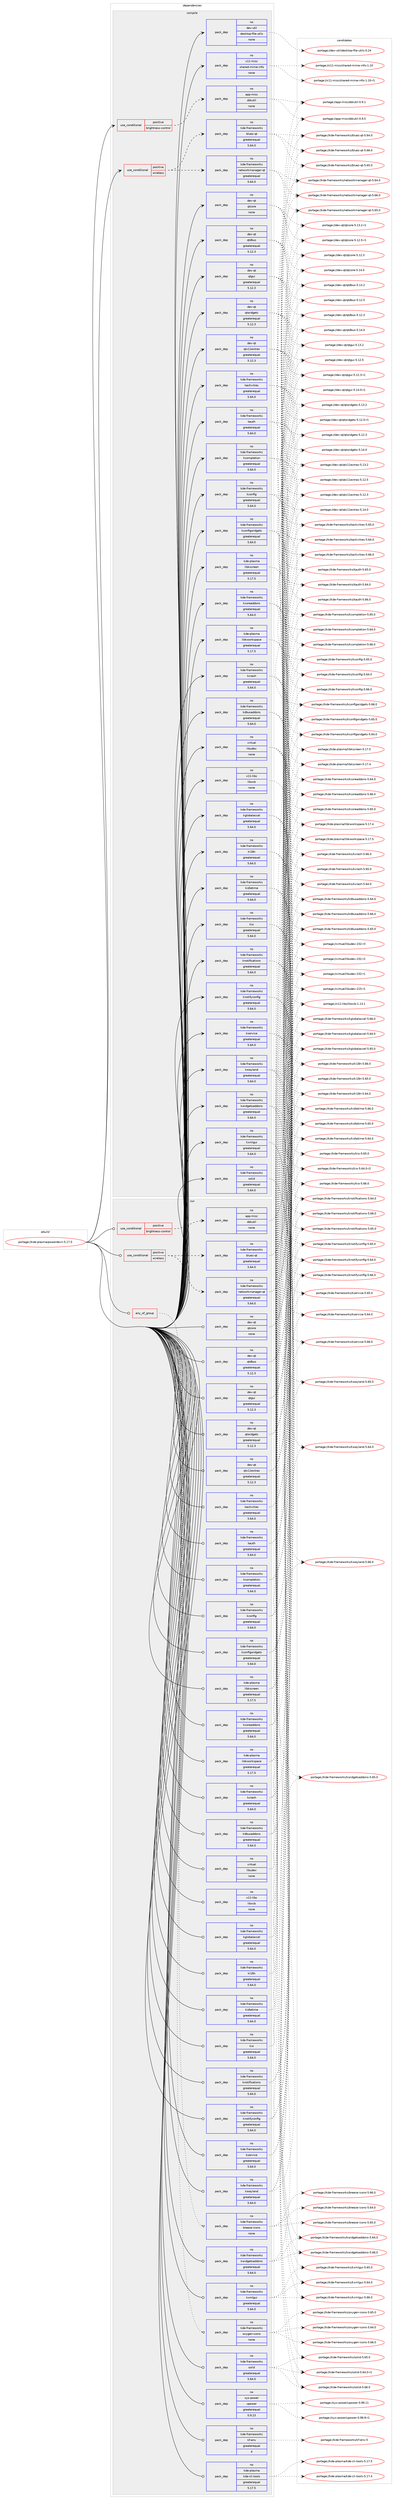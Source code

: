digraph prolog {

# *************
# Graph options
# *************

newrank=true;
concentrate=true;
compound=true;
graph [rankdir=LR,fontname=Helvetica,fontsize=10,ranksep=1.5];#, ranksep=2.5, nodesep=0.2];
edge  [arrowhead=vee];
node  [fontname=Helvetica,fontsize=10];

# **********
# The ebuild
# **********

subgraph cluster_leftcol {
color=gray;
rank=same;
label=<<i>ebuild</i>>;
id [label="portage://kde-plasma/powerdevil-5.17.5", color=red, width=4, href="../kde-plasma/powerdevil-5.17.5.svg"];
}

# ****************
# The dependencies
# ****************

subgraph cluster_midcol {
color=gray;
label=<<i>dependencies</i>>;
subgraph cluster_compile {
fillcolor="#eeeeee";
style=filled;
label=<<i>compile</i>>;
subgraph cond54766 {
dependency238752 [label=<<TABLE BORDER="0" CELLBORDER="1" CELLSPACING="0" CELLPADDING="4"><TR><TD ROWSPAN="3" CELLPADDING="10">use_conditional</TD></TR><TR><TD>positive</TD></TR><TR><TD>brightness-control</TD></TR></TABLE>>, shape=none, color=red];
subgraph pack180288 {
dependency238753 [label=<<TABLE BORDER="0" CELLBORDER="1" CELLSPACING="0" CELLPADDING="4" WIDTH="220"><TR><TD ROWSPAN="6" CELLPADDING="30">pack_dep</TD></TR><TR><TD WIDTH="110">no</TD></TR><TR><TD>app-misc</TD></TR><TR><TD>ddcutil</TD></TR><TR><TD>none</TD></TR><TR><TD></TD></TR></TABLE>>, shape=none, color=blue];
}
dependency238752:e -> dependency238753:w [weight=20,style="dashed",arrowhead="vee"];
}
id:e -> dependency238752:w [weight=20,style="solid",arrowhead="vee"];
subgraph cond54767 {
dependency238754 [label=<<TABLE BORDER="0" CELLBORDER="1" CELLSPACING="0" CELLPADDING="4"><TR><TD ROWSPAN="3" CELLPADDING="10">use_conditional</TD></TR><TR><TD>positive</TD></TR><TR><TD>wireless</TD></TR></TABLE>>, shape=none, color=red];
subgraph pack180289 {
dependency238755 [label=<<TABLE BORDER="0" CELLBORDER="1" CELLSPACING="0" CELLPADDING="4" WIDTH="220"><TR><TD ROWSPAN="6" CELLPADDING="30">pack_dep</TD></TR><TR><TD WIDTH="110">no</TD></TR><TR><TD>kde-frameworks</TD></TR><TR><TD>bluez-qt</TD></TR><TR><TD>greaterequal</TD></TR><TR><TD>5.64.0</TD></TR></TABLE>>, shape=none, color=blue];
}
dependency238754:e -> dependency238755:w [weight=20,style="dashed",arrowhead="vee"];
subgraph pack180290 {
dependency238756 [label=<<TABLE BORDER="0" CELLBORDER="1" CELLSPACING="0" CELLPADDING="4" WIDTH="220"><TR><TD ROWSPAN="6" CELLPADDING="30">pack_dep</TD></TR><TR><TD WIDTH="110">no</TD></TR><TR><TD>kde-frameworks</TD></TR><TR><TD>networkmanager-qt</TD></TR><TR><TD>greaterequal</TD></TR><TR><TD>5.64.0</TD></TR></TABLE>>, shape=none, color=blue];
}
dependency238754:e -> dependency238756:w [weight=20,style="dashed",arrowhead="vee"];
}
id:e -> dependency238754:w [weight=20,style="solid",arrowhead="vee"];
subgraph pack180291 {
dependency238757 [label=<<TABLE BORDER="0" CELLBORDER="1" CELLSPACING="0" CELLPADDING="4" WIDTH="220"><TR><TD ROWSPAN="6" CELLPADDING="30">pack_dep</TD></TR><TR><TD WIDTH="110">no</TD></TR><TR><TD>dev-qt</TD></TR><TR><TD>qtcore</TD></TR><TR><TD>none</TD></TR><TR><TD></TD></TR></TABLE>>, shape=none, color=blue];
}
id:e -> dependency238757:w [weight=20,style="solid",arrowhead="vee"];
subgraph pack180292 {
dependency238758 [label=<<TABLE BORDER="0" CELLBORDER="1" CELLSPACING="0" CELLPADDING="4" WIDTH="220"><TR><TD ROWSPAN="6" CELLPADDING="30">pack_dep</TD></TR><TR><TD WIDTH="110">no</TD></TR><TR><TD>dev-qt</TD></TR><TR><TD>qtdbus</TD></TR><TR><TD>greaterequal</TD></TR><TR><TD>5.12.3</TD></TR></TABLE>>, shape=none, color=blue];
}
id:e -> dependency238758:w [weight=20,style="solid",arrowhead="vee"];
subgraph pack180293 {
dependency238759 [label=<<TABLE BORDER="0" CELLBORDER="1" CELLSPACING="0" CELLPADDING="4" WIDTH="220"><TR><TD ROWSPAN="6" CELLPADDING="30">pack_dep</TD></TR><TR><TD WIDTH="110">no</TD></TR><TR><TD>dev-qt</TD></TR><TR><TD>qtgui</TD></TR><TR><TD>greaterequal</TD></TR><TR><TD>5.12.3</TD></TR></TABLE>>, shape=none, color=blue];
}
id:e -> dependency238759:w [weight=20,style="solid",arrowhead="vee"];
subgraph pack180294 {
dependency238760 [label=<<TABLE BORDER="0" CELLBORDER="1" CELLSPACING="0" CELLPADDING="4" WIDTH="220"><TR><TD ROWSPAN="6" CELLPADDING="30">pack_dep</TD></TR><TR><TD WIDTH="110">no</TD></TR><TR><TD>dev-qt</TD></TR><TR><TD>qtwidgets</TD></TR><TR><TD>greaterequal</TD></TR><TR><TD>5.12.3</TD></TR></TABLE>>, shape=none, color=blue];
}
id:e -> dependency238760:w [weight=20,style="solid",arrowhead="vee"];
subgraph pack180295 {
dependency238761 [label=<<TABLE BORDER="0" CELLBORDER="1" CELLSPACING="0" CELLPADDING="4" WIDTH="220"><TR><TD ROWSPAN="6" CELLPADDING="30">pack_dep</TD></TR><TR><TD WIDTH="110">no</TD></TR><TR><TD>dev-qt</TD></TR><TR><TD>qtx11extras</TD></TR><TR><TD>greaterequal</TD></TR><TR><TD>5.12.3</TD></TR></TABLE>>, shape=none, color=blue];
}
id:e -> dependency238761:w [weight=20,style="solid",arrowhead="vee"];
subgraph pack180296 {
dependency238762 [label=<<TABLE BORDER="0" CELLBORDER="1" CELLSPACING="0" CELLPADDING="4" WIDTH="220"><TR><TD ROWSPAN="6" CELLPADDING="30">pack_dep</TD></TR><TR><TD WIDTH="110">no</TD></TR><TR><TD>dev-util</TD></TR><TR><TD>desktop-file-utils</TD></TR><TR><TD>none</TD></TR><TR><TD></TD></TR></TABLE>>, shape=none, color=blue];
}
id:e -> dependency238762:w [weight=20,style="solid",arrowhead="vee"];
subgraph pack180297 {
dependency238763 [label=<<TABLE BORDER="0" CELLBORDER="1" CELLSPACING="0" CELLPADDING="4" WIDTH="220"><TR><TD ROWSPAN="6" CELLPADDING="30">pack_dep</TD></TR><TR><TD WIDTH="110">no</TD></TR><TR><TD>kde-frameworks</TD></TR><TR><TD>kactivities</TD></TR><TR><TD>greaterequal</TD></TR><TR><TD>5.64.0</TD></TR></TABLE>>, shape=none, color=blue];
}
id:e -> dependency238763:w [weight=20,style="solid",arrowhead="vee"];
subgraph pack180298 {
dependency238764 [label=<<TABLE BORDER="0" CELLBORDER="1" CELLSPACING="0" CELLPADDING="4" WIDTH="220"><TR><TD ROWSPAN="6" CELLPADDING="30">pack_dep</TD></TR><TR><TD WIDTH="110">no</TD></TR><TR><TD>kde-frameworks</TD></TR><TR><TD>kauth</TD></TR><TR><TD>greaterequal</TD></TR><TR><TD>5.64.0</TD></TR></TABLE>>, shape=none, color=blue];
}
id:e -> dependency238764:w [weight=20,style="solid",arrowhead="vee"];
subgraph pack180299 {
dependency238765 [label=<<TABLE BORDER="0" CELLBORDER="1" CELLSPACING="0" CELLPADDING="4" WIDTH="220"><TR><TD ROWSPAN="6" CELLPADDING="30">pack_dep</TD></TR><TR><TD WIDTH="110">no</TD></TR><TR><TD>kde-frameworks</TD></TR><TR><TD>kcompletion</TD></TR><TR><TD>greaterequal</TD></TR><TR><TD>5.64.0</TD></TR></TABLE>>, shape=none, color=blue];
}
id:e -> dependency238765:w [weight=20,style="solid",arrowhead="vee"];
subgraph pack180300 {
dependency238766 [label=<<TABLE BORDER="0" CELLBORDER="1" CELLSPACING="0" CELLPADDING="4" WIDTH="220"><TR><TD ROWSPAN="6" CELLPADDING="30">pack_dep</TD></TR><TR><TD WIDTH="110">no</TD></TR><TR><TD>kde-frameworks</TD></TR><TR><TD>kconfig</TD></TR><TR><TD>greaterequal</TD></TR><TR><TD>5.64.0</TD></TR></TABLE>>, shape=none, color=blue];
}
id:e -> dependency238766:w [weight=20,style="solid",arrowhead="vee"];
subgraph pack180301 {
dependency238767 [label=<<TABLE BORDER="0" CELLBORDER="1" CELLSPACING="0" CELLPADDING="4" WIDTH="220"><TR><TD ROWSPAN="6" CELLPADDING="30">pack_dep</TD></TR><TR><TD WIDTH="110">no</TD></TR><TR><TD>kde-frameworks</TD></TR><TR><TD>kconfigwidgets</TD></TR><TR><TD>greaterequal</TD></TR><TR><TD>5.64.0</TD></TR></TABLE>>, shape=none, color=blue];
}
id:e -> dependency238767:w [weight=20,style="solid",arrowhead="vee"];
subgraph pack180302 {
dependency238768 [label=<<TABLE BORDER="0" CELLBORDER="1" CELLSPACING="0" CELLPADDING="4" WIDTH="220"><TR><TD ROWSPAN="6" CELLPADDING="30">pack_dep</TD></TR><TR><TD WIDTH="110">no</TD></TR><TR><TD>kde-frameworks</TD></TR><TR><TD>kcoreaddons</TD></TR><TR><TD>greaterequal</TD></TR><TR><TD>5.64.0</TD></TR></TABLE>>, shape=none, color=blue];
}
id:e -> dependency238768:w [weight=20,style="solid",arrowhead="vee"];
subgraph pack180303 {
dependency238769 [label=<<TABLE BORDER="0" CELLBORDER="1" CELLSPACING="0" CELLPADDING="4" WIDTH="220"><TR><TD ROWSPAN="6" CELLPADDING="30">pack_dep</TD></TR><TR><TD WIDTH="110">no</TD></TR><TR><TD>kde-frameworks</TD></TR><TR><TD>kcrash</TD></TR><TR><TD>greaterequal</TD></TR><TR><TD>5.64.0</TD></TR></TABLE>>, shape=none, color=blue];
}
id:e -> dependency238769:w [weight=20,style="solid",arrowhead="vee"];
subgraph pack180304 {
dependency238770 [label=<<TABLE BORDER="0" CELLBORDER="1" CELLSPACING="0" CELLPADDING="4" WIDTH="220"><TR><TD ROWSPAN="6" CELLPADDING="30">pack_dep</TD></TR><TR><TD WIDTH="110">no</TD></TR><TR><TD>kde-frameworks</TD></TR><TR><TD>kdbusaddons</TD></TR><TR><TD>greaterequal</TD></TR><TR><TD>5.64.0</TD></TR></TABLE>>, shape=none, color=blue];
}
id:e -> dependency238770:w [weight=20,style="solid",arrowhead="vee"];
subgraph pack180305 {
dependency238771 [label=<<TABLE BORDER="0" CELLBORDER="1" CELLSPACING="0" CELLPADDING="4" WIDTH="220"><TR><TD ROWSPAN="6" CELLPADDING="30">pack_dep</TD></TR><TR><TD WIDTH="110">no</TD></TR><TR><TD>kde-frameworks</TD></TR><TR><TD>kglobalaccel</TD></TR><TR><TD>greaterequal</TD></TR><TR><TD>5.64.0</TD></TR></TABLE>>, shape=none, color=blue];
}
id:e -> dependency238771:w [weight=20,style="solid",arrowhead="vee"];
subgraph pack180306 {
dependency238772 [label=<<TABLE BORDER="0" CELLBORDER="1" CELLSPACING="0" CELLPADDING="4" WIDTH="220"><TR><TD ROWSPAN="6" CELLPADDING="30">pack_dep</TD></TR><TR><TD WIDTH="110">no</TD></TR><TR><TD>kde-frameworks</TD></TR><TR><TD>ki18n</TD></TR><TR><TD>greaterequal</TD></TR><TR><TD>5.64.0</TD></TR></TABLE>>, shape=none, color=blue];
}
id:e -> dependency238772:w [weight=20,style="solid",arrowhead="vee"];
subgraph pack180307 {
dependency238773 [label=<<TABLE BORDER="0" CELLBORDER="1" CELLSPACING="0" CELLPADDING="4" WIDTH="220"><TR><TD ROWSPAN="6" CELLPADDING="30">pack_dep</TD></TR><TR><TD WIDTH="110">no</TD></TR><TR><TD>kde-frameworks</TD></TR><TR><TD>kidletime</TD></TR><TR><TD>greaterequal</TD></TR><TR><TD>5.64.0</TD></TR></TABLE>>, shape=none, color=blue];
}
id:e -> dependency238773:w [weight=20,style="solid",arrowhead="vee"];
subgraph pack180308 {
dependency238774 [label=<<TABLE BORDER="0" CELLBORDER="1" CELLSPACING="0" CELLPADDING="4" WIDTH="220"><TR><TD ROWSPAN="6" CELLPADDING="30">pack_dep</TD></TR><TR><TD WIDTH="110">no</TD></TR><TR><TD>kde-frameworks</TD></TR><TR><TD>kio</TD></TR><TR><TD>greaterequal</TD></TR><TR><TD>5.64.0</TD></TR></TABLE>>, shape=none, color=blue];
}
id:e -> dependency238774:w [weight=20,style="solid",arrowhead="vee"];
subgraph pack180309 {
dependency238775 [label=<<TABLE BORDER="0" CELLBORDER="1" CELLSPACING="0" CELLPADDING="4" WIDTH="220"><TR><TD ROWSPAN="6" CELLPADDING="30">pack_dep</TD></TR><TR><TD WIDTH="110">no</TD></TR><TR><TD>kde-frameworks</TD></TR><TR><TD>knotifications</TD></TR><TR><TD>greaterequal</TD></TR><TR><TD>5.64.0</TD></TR></TABLE>>, shape=none, color=blue];
}
id:e -> dependency238775:w [weight=20,style="solid",arrowhead="vee"];
subgraph pack180310 {
dependency238776 [label=<<TABLE BORDER="0" CELLBORDER="1" CELLSPACING="0" CELLPADDING="4" WIDTH="220"><TR><TD ROWSPAN="6" CELLPADDING="30">pack_dep</TD></TR><TR><TD WIDTH="110">no</TD></TR><TR><TD>kde-frameworks</TD></TR><TR><TD>knotifyconfig</TD></TR><TR><TD>greaterequal</TD></TR><TR><TD>5.64.0</TD></TR></TABLE>>, shape=none, color=blue];
}
id:e -> dependency238776:w [weight=20,style="solid",arrowhead="vee"];
subgraph pack180311 {
dependency238777 [label=<<TABLE BORDER="0" CELLBORDER="1" CELLSPACING="0" CELLPADDING="4" WIDTH="220"><TR><TD ROWSPAN="6" CELLPADDING="30">pack_dep</TD></TR><TR><TD WIDTH="110">no</TD></TR><TR><TD>kde-frameworks</TD></TR><TR><TD>kservice</TD></TR><TR><TD>greaterequal</TD></TR><TR><TD>5.64.0</TD></TR></TABLE>>, shape=none, color=blue];
}
id:e -> dependency238777:w [weight=20,style="solid",arrowhead="vee"];
subgraph pack180312 {
dependency238778 [label=<<TABLE BORDER="0" CELLBORDER="1" CELLSPACING="0" CELLPADDING="4" WIDTH="220"><TR><TD ROWSPAN="6" CELLPADDING="30">pack_dep</TD></TR><TR><TD WIDTH="110">no</TD></TR><TR><TD>kde-frameworks</TD></TR><TR><TD>kwayland</TD></TR><TR><TD>greaterequal</TD></TR><TR><TD>5.64.0</TD></TR></TABLE>>, shape=none, color=blue];
}
id:e -> dependency238778:w [weight=20,style="solid",arrowhead="vee"];
subgraph pack180313 {
dependency238779 [label=<<TABLE BORDER="0" CELLBORDER="1" CELLSPACING="0" CELLPADDING="4" WIDTH="220"><TR><TD ROWSPAN="6" CELLPADDING="30">pack_dep</TD></TR><TR><TD WIDTH="110">no</TD></TR><TR><TD>kde-frameworks</TD></TR><TR><TD>kwidgetsaddons</TD></TR><TR><TD>greaterequal</TD></TR><TR><TD>5.64.0</TD></TR></TABLE>>, shape=none, color=blue];
}
id:e -> dependency238779:w [weight=20,style="solid",arrowhead="vee"];
subgraph pack180314 {
dependency238780 [label=<<TABLE BORDER="0" CELLBORDER="1" CELLSPACING="0" CELLPADDING="4" WIDTH="220"><TR><TD ROWSPAN="6" CELLPADDING="30">pack_dep</TD></TR><TR><TD WIDTH="110">no</TD></TR><TR><TD>kde-frameworks</TD></TR><TR><TD>kxmlgui</TD></TR><TR><TD>greaterequal</TD></TR><TR><TD>5.64.0</TD></TR></TABLE>>, shape=none, color=blue];
}
id:e -> dependency238780:w [weight=20,style="solid",arrowhead="vee"];
subgraph pack180315 {
dependency238781 [label=<<TABLE BORDER="0" CELLBORDER="1" CELLSPACING="0" CELLPADDING="4" WIDTH="220"><TR><TD ROWSPAN="6" CELLPADDING="30">pack_dep</TD></TR><TR><TD WIDTH="110">no</TD></TR><TR><TD>kde-frameworks</TD></TR><TR><TD>solid</TD></TR><TR><TD>greaterequal</TD></TR><TR><TD>5.64.0</TD></TR></TABLE>>, shape=none, color=blue];
}
id:e -> dependency238781:w [weight=20,style="solid",arrowhead="vee"];
subgraph pack180316 {
dependency238782 [label=<<TABLE BORDER="0" CELLBORDER="1" CELLSPACING="0" CELLPADDING="4" WIDTH="220"><TR><TD ROWSPAN="6" CELLPADDING="30">pack_dep</TD></TR><TR><TD WIDTH="110">no</TD></TR><TR><TD>kde-plasma</TD></TR><TR><TD>libkscreen</TD></TR><TR><TD>greaterequal</TD></TR><TR><TD>5.17.5</TD></TR></TABLE>>, shape=none, color=blue];
}
id:e -> dependency238782:w [weight=20,style="solid",arrowhead="vee"];
subgraph pack180317 {
dependency238783 [label=<<TABLE BORDER="0" CELLBORDER="1" CELLSPACING="0" CELLPADDING="4" WIDTH="220"><TR><TD ROWSPAN="6" CELLPADDING="30">pack_dep</TD></TR><TR><TD WIDTH="110">no</TD></TR><TR><TD>kde-plasma</TD></TR><TR><TD>libkworkspace</TD></TR><TR><TD>greaterequal</TD></TR><TR><TD>5.17.5</TD></TR></TABLE>>, shape=none, color=blue];
}
id:e -> dependency238783:w [weight=20,style="solid",arrowhead="vee"];
subgraph pack180318 {
dependency238784 [label=<<TABLE BORDER="0" CELLBORDER="1" CELLSPACING="0" CELLPADDING="4" WIDTH="220"><TR><TD ROWSPAN="6" CELLPADDING="30">pack_dep</TD></TR><TR><TD WIDTH="110">no</TD></TR><TR><TD>virtual</TD></TR><TR><TD>libudev</TD></TR><TR><TD>none</TD></TR><TR><TD></TD></TR></TABLE>>, shape=none, color=blue];
}
id:e -> dependency238784:w [weight=20,style="solid",arrowhead="vee"];
subgraph pack180319 {
dependency238785 [label=<<TABLE BORDER="0" CELLBORDER="1" CELLSPACING="0" CELLPADDING="4" WIDTH="220"><TR><TD ROWSPAN="6" CELLPADDING="30">pack_dep</TD></TR><TR><TD WIDTH="110">no</TD></TR><TR><TD>x11-libs</TD></TR><TR><TD>libxcb</TD></TR><TR><TD>none</TD></TR><TR><TD></TD></TR></TABLE>>, shape=none, color=blue];
}
id:e -> dependency238785:w [weight=20,style="solid",arrowhead="vee"];
subgraph pack180320 {
dependency238786 [label=<<TABLE BORDER="0" CELLBORDER="1" CELLSPACING="0" CELLPADDING="4" WIDTH="220"><TR><TD ROWSPAN="6" CELLPADDING="30">pack_dep</TD></TR><TR><TD WIDTH="110">no</TD></TR><TR><TD>x11-misc</TD></TR><TR><TD>shared-mime-info</TD></TR><TR><TD>none</TD></TR><TR><TD></TD></TR></TABLE>>, shape=none, color=blue];
}
id:e -> dependency238786:w [weight=20,style="solid",arrowhead="vee"];
}
subgraph cluster_compileandrun {
fillcolor="#eeeeee";
style=filled;
label=<<i>compile and run</i>>;
}
subgraph cluster_run {
fillcolor="#eeeeee";
style=filled;
label=<<i>run</i>>;
subgraph any3513 {
dependency238787 [label=<<TABLE BORDER="0" CELLBORDER="1" CELLSPACING="0" CELLPADDING="4"><TR><TD CELLPADDING="10">any_of_group</TD></TR></TABLE>>, shape=none, color=red];subgraph pack180321 {
dependency238788 [label=<<TABLE BORDER="0" CELLBORDER="1" CELLSPACING="0" CELLPADDING="4" WIDTH="220"><TR><TD ROWSPAN="6" CELLPADDING="30">pack_dep</TD></TR><TR><TD WIDTH="110">no</TD></TR><TR><TD>kde-frameworks</TD></TR><TR><TD>breeze-icons</TD></TR><TR><TD>none</TD></TR><TR><TD></TD></TR></TABLE>>, shape=none, color=blue];
}
dependency238787:e -> dependency238788:w [weight=20,style="dotted",arrowhead="oinv"];
subgraph pack180322 {
dependency238789 [label=<<TABLE BORDER="0" CELLBORDER="1" CELLSPACING="0" CELLPADDING="4" WIDTH="220"><TR><TD ROWSPAN="6" CELLPADDING="30">pack_dep</TD></TR><TR><TD WIDTH="110">no</TD></TR><TR><TD>kde-frameworks</TD></TR><TR><TD>oxygen-icons</TD></TR><TR><TD>none</TD></TR><TR><TD></TD></TR></TABLE>>, shape=none, color=blue];
}
dependency238787:e -> dependency238789:w [weight=20,style="dotted",arrowhead="oinv"];
}
id:e -> dependency238787:w [weight=20,style="solid",arrowhead="odot"];
subgraph cond54768 {
dependency238790 [label=<<TABLE BORDER="0" CELLBORDER="1" CELLSPACING="0" CELLPADDING="4"><TR><TD ROWSPAN="3" CELLPADDING="10">use_conditional</TD></TR><TR><TD>positive</TD></TR><TR><TD>brightness-control</TD></TR></TABLE>>, shape=none, color=red];
subgraph pack180323 {
dependency238791 [label=<<TABLE BORDER="0" CELLBORDER="1" CELLSPACING="0" CELLPADDING="4" WIDTH="220"><TR><TD ROWSPAN="6" CELLPADDING="30">pack_dep</TD></TR><TR><TD WIDTH="110">no</TD></TR><TR><TD>app-misc</TD></TR><TR><TD>ddcutil</TD></TR><TR><TD>none</TD></TR><TR><TD></TD></TR></TABLE>>, shape=none, color=blue];
}
dependency238790:e -> dependency238791:w [weight=20,style="dashed",arrowhead="vee"];
}
id:e -> dependency238790:w [weight=20,style="solid",arrowhead="odot"];
subgraph cond54769 {
dependency238792 [label=<<TABLE BORDER="0" CELLBORDER="1" CELLSPACING="0" CELLPADDING="4"><TR><TD ROWSPAN="3" CELLPADDING="10">use_conditional</TD></TR><TR><TD>positive</TD></TR><TR><TD>wireless</TD></TR></TABLE>>, shape=none, color=red];
subgraph pack180324 {
dependency238793 [label=<<TABLE BORDER="0" CELLBORDER="1" CELLSPACING="0" CELLPADDING="4" WIDTH="220"><TR><TD ROWSPAN="6" CELLPADDING="30">pack_dep</TD></TR><TR><TD WIDTH="110">no</TD></TR><TR><TD>kde-frameworks</TD></TR><TR><TD>bluez-qt</TD></TR><TR><TD>greaterequal</TD></TR><TR><TD>5.64.0</TD></TR></TABLE>>, shape=none, color=blue];
}
dependency238792:e -> dependency238793:w [weight=20,style="dashed",arrowhead="vee"];
subgraph pack180325 {
dependency238794 [label=<<TABLE BORDER="0" CELLBORDER="1" CELLSPACING="0" CELLPADDING="4" WIDTH="220"><TR><TD ROWSPAN="6" CELLPADDING="30">pack_dep</TD></TR><TR><TD WIDTH="110">no</TD></TR><TR><TD>kde-frameworks</TD></TR><TR><TD>networkmanager-qt</TD></TR><TR><TD>greaterequal</TD></TR><TR><TD>5.64.0</TD></TR></TABLE>>, shape=none, color=blue];
}
dependency238792:e -> dependency238794:w [weight=20,style="dashed",arrowhead="vee"];
}
id:e -> dependency238792:w [weight=20,style="solid",arrowhead="odot"];
subgraph pack180326 {
dependency238795 [label=<<TABLE BORDER="0" CELLBORDER="1" CELLSPACING="0" CELLPADDING="4" WIDTH="220"><TR><TD ROWSPAN="6" CELLPADDING="30">pack_dep</TD></TR><TR><TD WIDTH="110">no</TD></TR><TR><TD>dev-qt</TD></TR><TR><TD>qtcore</TD></TR><TR><TD>none</TD></TR><TR><TD></TD></TR></TABLE>>, shape=none, color=blue];
}
id:e -> dependency238795:w [weight=20,style="solid",arrowhead="odot"];
subgraph pack180327 {
dependency238796 [label=<<TABLE BORDER="0" CELLBORDER="1" CELLSPACING="0" CELLPADDING="4" WIDTH="220"><TR><TD ROWSPAN="6" CELLPADDING="30">pack_dep</TD></TR><TR><TD WIDTH="110">no</TD></TR><TR><TD>dev-qt</TD></TR><TR><TD>qtdbus</TD></TR><TR><TD>greaterequal</TD></TR><TR><TD>5.12.3</TD></TR></TABLE>>, shape=none, color=blue];
}
id:e -> dependency238796:w [weight=20,style="solid",arrowhead="odot"];
subgraph pack180328 {
dependency238797 [label=<<TABLE BORDER="0" CELLBORDER="1" CELLSPACING="0" CELLPADDING="4" WIDTH="220"><TR><TD ROWSPAN="6" CELLPADDING="30">pack_dep</TD></TR><TR><TD WIDTH="110">no</TD></TR><TR><TD>dev-qt</TD></TR><TR><TD>qtgui</TD></TR><TR><TD>greaterequal</TD></TR><TR><TD>5.12.3</TD></TR></TABLE>>, shape=none, color=blue];
}
id:e -> dependency238797:w [weight=20,style="solid",arrowhead="odot"];
subgraph pack180329 {
dependency238798 [label=<<TABLE BORDER="0" CELLBORDER="1" CELLSPACING="0" CELLPADDING="4" WIDTH="220"><TR><TD ROWSPAN="6" CELLPADDING="30">pack_dep</TD></TR><TR><TD WIDTH="110">no</TD></TR><TR><TD>dev-qt</TD></TR><TR><TD>qtwidgets</TD></TR><TR><TD>greaterequal</TD></TR><TR><TD>5.12.3</TD></TR></TABLE>>, shape=none, color=blue];
}
id:e -> dependency238798:w [weight=20,style="solid",arrowhead="odot"];
subgraph pack180330 {
dependency238799 [label=<<TABLE BORDER="0" CELLBORDER="1" CELLSPACING="0" CELLPADDING="4" WIDTH="220"><TR><TD ROWSPAN="6" CELLPADDING="30">pack_dep</TD></TR><TR><TD WIDTH="110">no</TD></TR><TR><TD>dev-qt</TD></TR><TR><TD>qtx11extras</TD></TR><TR><TD>greaterequal</TD></TR><TR><TD>5.12.3</TD></TR></TABLE>>, shape=none, color=blue];
}
id:e -> dependency238799:w [weight=20,style="solid",arrowhead="odot"];
subgraph pack180331 {
dependency238800 [label=<<TABLE BORDER="0" CELLBORDER="1" CELLSPACING="0" CELLPADDING="4" WIDTH="220"><TR><TD ROWSPAN="6" CELLPADDING="30">pack_dep</TD></TR><TR><TD WIDTH="110">no</TD></TR><TR><TD>kde-frameworks</TD></TR><TR><TD>kactivities</TD></TR><TR><TD>greaterequal</TD></TR><TR><TD>5.64.0</TD></TR></TABLE>>, shape=none, color=blue];
}
id:e -> dependency238800:w [weight=20,style="solid",arrowhead="odot"];
subgraph pack180332 {
dependency238801 [label=<<TABLE BORDER="0" CELLBORDER="1" CELLSPACING="0" CELLPADDING="4" WIDTH="220"><TR><TD ROWSPAN="6" CELLPADDING="30">pack_dep</TD></TR><TR><TD WIDTH="110">no</TD></TR><TR><TD>kde-frameworks</TD></TR><TR><TD>kauth</TD></TR><TR><TD>greaterequal</TD></TR><TR><TD>5.64.0</TD></TR></TABLE>>, shape=none, color=blue];
}
id:e -> dependency238801:w [weight=20,style="solid",arrowhead="odot"];
subgraph pack180333 {
dependency238802 [label=<<TABLE BORDER="0" CELLBORDER="1" CELLSPACING="0" CELLPADDING="4" WIDTH="220"><TR><TD ROWSPAN="6" CELLPADDING="30">pack_dep</TD></TR><TR><TD WIDTH="110">no</TD></TR><TR><TD>kde-frameworks</TD></TR><TR><TD>kcompletion</TD></TR><TR><TD>greaterequal</TD></TR><TR><TD>5.64.0</TD></TR></TABLE>>, shape=none, color=blue];
}
id:e -> dependency238802:w [weight=20,style="solid",arrowhead="odot"];
subgraph pack180334 {
dependency238803 [label=<<TABLE BORDER="0" CELLBORDER="1" CELLSPACING="0" CELLPADDING="4" WIDTH="220"><TR><TD ROWSPAN="6" CELLPADDING="30">pack_dep</TD></TR><TR><TD WIDTH="110">no</TD></TR><TR><TD>kde-frameworks</TD></TR><TR><TD>kconfig</TD></TR><TR><TD>greaterequal</TD></TR><TR><TD>5.64.0</TD></TR></TABLE>>, shape=none, color=blue];
}
id:e -> dependency238803:w [weight=20,style="solid",arrowhead="odot"];
subgraph pack180335 {
dependency238804 [label=<<TABLE BORDER="0" CELLBORDER="1" CELLSPACING="0" CELLPADDING="4" WIDTH="220"><TR><TD ROWSPAN="6" CELLPADDING="30">pack_dep</TD></TR><TR><TD WIDTH="110">no</TD></TR><TR><TD>kde-frameworks</TD></TR><TR><TD>kconfigwidgets</TD></TR><TR><TD>greaterequal</TD></TR><TR><TD>5.64.0</TD></TR></TABLE>>, shape=none, color=blue];
}
id:e -> dependency238804:w [weight=20,style="solid",arrowhead="odot"];
subgraph pack180336 {
dependency238805 [label=<<TABLE BORDER="0" CELLBORDER="1" CELLSPACING="0" CELLPADDING="4" WIDTH="220"><TR><TD ROWSPAN="6" CELLPADDING="30">pack_dep</TD></TR><TR><TD WIDTH="110">no</TD></TR><TR><TD>kde-frameworks</TD></TR><TR><TD>kcoreaddons</TD></TR><TR><TD>greaterequal</TD></TR><TR><TD>5.64.0</TD></TR></TABLE>>, shape=none, color=blue];
}
id:e -> dependency238805:w [weight=20,style="solid",arrowhead="odot"];
subgraph pack180337 {
dependency238806 [label=<<TABLE BORDER="0" CELLBORDER="1" CELLSPACING="0" CELLPADDING="4" WIDTH="220"><TR><TD ROWSPAN="6" CELLPADDING="30">pack_dep</TD></TR><TR><TD WIDTH="110">no</TD></TR><TR><TD>kde-frameworks</TD></TR><TR><TD>kcrash</TD></TR><TR><TD>greaterequal</TD></TR><TR><TD>5.64.0</TD></TR></TABLE>>, shape=none, color=blue];
}
id:e -> dependency238806:w [weight=20,style="solid",arrowhead="odot"];
subgraph pack180338 {
dependency238807 [label=<<TABLE BORDER="0" CELLBORDER="1" CELLSPACING="0" CELLPADDING="4" WIDTH="220"><TR><TD ROWSPAN="6" CELLPADDING="30">pack_dep</TD></TR><TR><TD WIDTH="110">no</TD></TR><TR><TD>kde-frameworks</TD></TR><TR><TD>kdbusaddons</TD></TR><TR><TD>greaterequal</TD></TR><TR><TD>5.64.0</TD></TR></TABLE>>, shape=none, color=blue];
}
id:e -> dependency238807:w [weight=20,style="solid",arrowhead="odot"];
subgraph pack180339 {
dependency238808 [label=<<TABLE BORDER="0" CELLBORDER="1" CELLSPACING="0" CELLPADDING="4" WIDTH="220"><TR><TD ROWSPAN="6" CELLPADDING="30">pack_dep</TD></TR><TR><TD WIDTH="110">no</TD></TR><TR><TD>kde-frameworks</TD></TR><TR><TD>kf-env</TD></TR><TR><TD>greaterequal</TD></TR><TR><TD>4</TD></TR></TABLE>>, shape=none, color=blue];
}
id:e -> dependency238808:w [weight=20,style="solid",arrowhead="odot"];
subgraph pack180340 {
dependency238809 [label=<<TABLE BORDER="0" CELLBORDER="1" CELLSPACING="0" CELLPADDING="4" WIDTH="220"><TR><TD ROWSPAN="6" CELLPADDING="30">pack_dep</TD></TR><TR><TD WIDTH="110">no</TD></TR><TR><TD>kde-frameworks</TD></TR><TR><TD>kglobalaccel</TD></TR><TR><TD>greaterequal</TD></TR><TR><TD>5.64.0</TD></TR></TABLE>>, shape=none, color=blue];
}
id:e -> dependency238809:w [weight=20,style="solid",arrowhead="odot"];
subgraph pack180341 {
dependency238810 [label=<<TABLE BORDER="0" CELLBORDER="1" CELLSPACING="0" CELLPADDING="4" WIDTH="220"><TR><TD ROWSPAN="6" CELLPADDING="30">pack_dep</TD></TR><TR><TD WIDTH="110">no</TD></TR><TR><TD>kde-frameworks</TD></TR><TR><TD>ki18n</TD></TR><TR><TD>greaterequal</TD></TR><TR><TD>5.64.0</TD></TR></TABLE>>, shape=none, color=blue];
}
id:e -> dependency238810:w [weight=20,style="solid",arrowhead="odot"];
subgraph pack180342 {
dependency238811 [label=<<TABLE BORDER="0" CELLBORDER="1" CELLSPACING="0" CELLPADDING="4" WIDTH="220"><TR><TD ROWSPAN="6" CELLPADDING="30">pack_dep</TD></TR><TR><TD WIDTH="110">no</TD></TR><TR><TD>kde-frameworks</TD></TR><TR><TD>kidletime</TD></TR><TR><TD>greaterequal</TD></TR><TR><TD>5.64.0</TD></TR></TABLE>>, shape=none, color=blue];
}
id:e -> dependency238811:w [weight=20,style="solid",arrowhead="odot"];
subgraph pack180343 {
dependency238812 [label=<<TABLE BORDER="0" CELLBORDER="1" CELLSPACING="0" CELLPADDING="4" WIDTH="220"><TR><TD ROWSPAN="6" CELLPADDING="30">pack_dep</TD></TR><TR><TD WIDTH="110">no</TD></TR><TR><TD>kde-frameworks</TD></TR><TR><TD>kio</TD></TR><TR><TD>greaterequal</TD></TR><TR><TD>5.64.0</TD></TR></TABLE>>, shape=none, color=blue];
}
id:e -> dependency238812:w [weight=20,style="solid",arrowhead="odot"];
subgraph pack180344 {
dependency238813 [label=<<TABLE BORDER="0" CELLBORDER="1" CELLSPACING="0" CELLPADDING="4" WIDTH="220"><TR><TD ROWSPAN="6" CELLPADDING="30">pack_dep</TD></TR><TR><TD WIDTH="110">no</TD></TR><TR><TD>kde-frameworks</TD></TR><TR><TD>knotifications</TD></TR><TR><TD>greaterequal</TD></TR><TR><TD>5.64.0</TD></TR></TABLE>>, shape=none, color=blue];
}
id:e -> dependency238813:w [weight=20,style="solid",arrowhead="odot"];
subgraph pack180345 {
dependency238814 [label=<<TABLE BORDER="0" CELLBORDER="1" CELLSPACING="0" CELLPADDING="4" WIDTH="220"><TR><TD ROWSPAN="6" CELLPADDING="30">pack_dep</TD></TR><TR><TD WIDTH="110">no</TD></TR><TR><TD>kde-frameworks</TD></TR><TR><TD>knotifyconfig</TD></TR><TR><TD>greaterequal</TD></TR><TR><TD>5.64.0</TD></TR></TABLE>>, shape=none, color=blue];
}
id:e -> dependency238814:w [weight=20,style="solid",arrowhead="odot"];
subgraph pack180346 {
dependency238815 [label=<<TABLE BORDER="0" CELLBORDER="1" CELLSPACING="0" CELLPADDING="4" WIDTH="220"><TR><TD ROWSPAN="6" CELLPADDING="30">pack_dep</TD></TR><TR><TD WIDTH="110">no</TD></TR><TR><TD>kde-frameworks</TD></TR><TR><TD>kservice</TD></TR><TR><TD>greaterequal</TD></TR><TR><TD>5.64.0</TD></TR></TABLE>>, shape=none, color=blue];
}
id:e -> dependency238815:w [weight=20,style="solid",arrowhead="odot"];
subgraph pack180347 {
dependency238816 [label=<<TABLE BORDER="0" CELLBORDER="1" CELLSPACING="0" CELLPADDING="4" WIDTH="220"><TR><TD ROWSPAN="6" CELLPADDING="30">pack_dep</TD></TR><TR><TD WIDTH="110">no</TD></TR><TR><TD>kde-frameworks</TD></TR><TR><TD>kwayland</TD></TR><TR><TD>greaterequal</TD></TR><TR><TD>5.64.0</TD></TR></TABLE>>, shape=none, color=blue];
}
id:e -> dependency238816:w [weight=20,style="solid",arrowhead="odot"];
subgraph pack180348 {
dependency238817 [label=<<TABLE BORDER="0" CELLBORDER="1" CELLSPACING="0" CELLPADDING="4" WIDTH="220"><TR><TD ROWSPAN="6" CELLPADDING="30">pack_dep</TD></TR><TR><TD WIDTH="110">no</TD></TR><TR><TD>kde-frameworks</TD></TR><TR><TD>kwidgetsaddons</TD></TR><TR><TD>greaterequal</TD></TR><TR><TD>5.64.0</TD></TR></TABLE>>, shape=none, color=blue];
}
id:e -> dependency238817:w [weight=20,style="solid",arrowhead="odot"];
subgraph pack180349 {
dependency238818 [label=<<TABLE BORDER="0" CELLBORDER="1" CELLSPACING="0" CELLPADDING="4" WIDTH="220"><TR><TD ROWSPAN="6" CELLPADDING="30">pack_dep</TD></TR><TR><TD WIDTH="110">no</TD></TR><TR><TD>kde-frameworks</TD></TR><TR><TD>kxmlgui</TD></TR><TR><TD>greaterequal</TD></TR><TR><TD>5.64.0</TD></TR></TABLE>>, shape=none, color=blue];
}
id:e -> dependency238818:w [weight=20,style="solid",arrowhead="odot"];
subgraph pack180350 {
dependency238819 [label=<<TABLE BORDER="0" CELLBORDER="1" CELLSPACING="0" CELLPADDING="4" WIDTH="220"><TR><TD ROWSPAN="6" CELLPADDING="30">pack_dep</TD></TR><TR><TD WIDTH="110">no</TD></TR><TR><TD>kde-frameworks</TD></TR><TR><TD>solid</TD></TR><TR><TD>greaterequal</TD></TR><TR><TD>5.64.0</TD></TR></TABLE>>, shape=none, color=blue];
}
id:e -> dependency238819:w [weight=20,style="solid",arrowhead="odot"];
subgraph pack180351 {
dependency238820 [label=<<TABLE BORDER="0" CELLBORDER="1" CELLSPACING="0" CELLPADDING="4" WIDTH="220"><TR><TD ROWSPAN="6" CELLPADDING="30">pack_dep</TD></TR><TR><TD WIDTH="110">no</TD></TR><TR><TD>kde-plasma</TD></TR><TR><TD>kde-cli-tools</TD></TR><TR><TD>greaterequal</TD></TR><TR><TD>5.17.5</TD></TR></TABLE>>, shape=none, color=blue];
}
id:e -> dependency238820:w [weight=20,style="solid",arrowhead="odot"];
subgraph pack180352 {
dependency238821 [label=<<TABLE BORDER="0" CELLBORDER="1" CELLSPACING="0" CELLPADDING="4" WIDTH="220"><TR><TD ROWSPAN="6" CELLPADDING="30">pack_dep</TD></TR><TR><TD WIDTH="110">no</TD></TR><TR><TD>kde-plasma</TD></TR><TR><TD>libkscreen</TD></TR><TR><TD>greaterequal</TD></TR><TR><TD>5.17.5</TD></TR></TABLE>>, shape=none, color=blue];
}
id:e -> dependency238821:w [weight=20,style="solid",arrowhead="odot"];
subgraph pack180353 {
dependency238822 [label=<<TABLE BORDER="0" CELLBORDER="1" CELLSPACING="0" CELLPADDING="4" WIDTH="220"><TR><TD ROWSPAN="6" CELLPADDING="30">pack_dep</TD></TR><TR><TD WIDTH="110">no</TD></TR><TR><TD>kde-plasma</TD></TR><TR><TD>libkworkspace</TD></TR><TR><TD>greaterequal</TD></TR><TR><TD>5.17.5</TD></TR></TABLE>>, shape=none, color=blue];
}
id:e -> dependency238822:w [weight=20,style="solid",arrowhead="odot"];
subgraph pack180354 {
dependency238823 [label=<<TABLE BORDER="0" CELLBORDER="1" CELLSPACING="0" CELLPADDING="4" WIDTH="220"><TR><TD ROWSPAN="6" CELLPADDING="30">pack_dep</TD></TR><TR><TD WIDTH="110">no</TD></TR><TR><TD>sys-power</TD></TR><TR><TD>upower</TD></TR><TR><TD>greaterequal</TD></TR><TR><TD>0.9.23</TD></TR></TABLE>>, shape=none, color=blue];
}
id:e -> dependency238823:w [weight=20,style="solid",arrowhead="odot"];
subgraph pack180355 {
dependency238824 [label=<<TABLE BORDER="0" CELLBORDER="1" CELLSPACING="0" CELLPADDING="4" WIDTH="220"><TR><TD ROWSPAN="6" CELLPADDING="30">pack_dep</TD></TR><TR><TD WIDTH="110">no</TD></TR><TR><TD>virtual</TD></TR><TR><TD>libudev</TD></TR><TR><TD>none</TD></TR><TR><TD></TD></TR></TABLE>>, shape=none, color=blue];
}
id:e -> dependency238824:w [weight=20,style="solid",arrowhead="odot"];
subgraph pack180356 {
dependency238825 [label=<<TABLE BORDER="0" CELLBORDER="1" CELLSPACING="0" CELLPADDING="4" WIDTH="220"><TR><TD ROWSPAN="6" CELLPADDING="30">pack_dep</TD></TR><TR><TD WIDTH="110">no</TD></TR><TR><TD>x11-libs</TD></TR><TR><TD>libxcb</TD></TR><TR><TD>none</TD></TR><TR><TD></TD></TR></TABLE>>, shape=none, color=blue];
}
id:e -> dependency238825:w [weight=20,style="solid",arrowhead="odot"];
}
}

# **************
# The candidates
# **************

subgraph cluster_choices {
rank=same;
color=gray;
label=<<i>candidates</i>>;

subgraph choice180288 {
color=black;
nodesep=1;
choice9711211245109105115994710010099117116105108454846574653 [label="portage://app-misc/ddcutil-0.9.5", color=red, width=4,href="../app-misc/ddcutil-0.9.5.svg"];
choice9711211245109105115994710010099117116105108454846574649 [label="portage://app-misc/ddcutil-0.9.1", color=red, width=4,href="../app-misc/ddcutil-0.9.1.svg"];
dependency238753:e -> choice9711211245109105115994710010099117116105108454846574653:w [style=dotted,weight="100"];
dependency238753:e -> choice9711211245109105115994710010099117116105108454846574649:w [style=dotted,weight="100"];
}
subgraph choice180289 {
color=black;
nodesep=1;
choice107100101451021149710910111911111410711547981081171011224511311645534654544648 [label="portage://kde-frameworks/bluez-qt-5.66.0", color=red, width=4,href="../kde-frameworks/bluez-qt-5.66.0.svg"];
choice107100101451021149710910111911111410711547981081171011224511311645534654534648 [label="portage://kde-frameworks/bluez-qt-5.65.0", color=red, width=4,href="../kde-frameworks/bluez-qt-5.65.0.svg"];
choice107100101451021149710910111911111410711547981081171011224511311645534654524648 [label="portage://kde-frameworks/bluez-qt-5.64.0", color=red, width=4,href="../kde-frameworks/bluez-qt-5.64.0.svg"];
dependency238755:e -> choice107100101451021149710910111911111410711547981081171011224511311645534654544648:w [style=dotted,weight="100"];
dependency238755:e -> choice107100101451021149710910111911111410711547981081171011224511311645534654534648:w [style=dotted,weight="100"];
dependency238755:e -> choice107100101451021149710910111911111410711547981081171011224511311645534654524648:w [style=dotted,weight="100"];
}
subgraph choice180290 {
color=black;
nodesep=1;
choice10710010145102114971091011191111141071154711010111611911111410710997110971031011144511311645534654544648 [label="portage://kde-frameworks/networkmanager-qt-5.66.0", color=red, width=4,href="../kde-frameworks/networkmanager-qt-5.66.0.svg"];
choice10710010145102114971091011191111141071154711010111611911111410710997110971031011144511311645534654534648 [label="portage://kde-frameworks/networkmanager-qt-5.65.0", color=red, width=4,href="../kde-frameworks/networkmanager-qt-5.65.0.svg"];
choice10710010145102114971091011191111141071154711010111611911111410710997110971031011144511311645534654524648 [label="portage://kde-frameworks/networkmanager-qt-5.64.0", color=red, width=4,href="../kde-frameworks/networkmanager-qt-5.64.0.svg"];
dependency238756:e -> choice10710010145102114971091011191111141071154711010111611911111410710997110971031011144511311645534654544648:w [style=dotted,weight="100"];
dependency238756:e -> choice10710010145102114971091011191111141071154711010111611911111410710997110971031011144511311645534654534648:w [style=dotted,weight="100"];
dependency238756:e -> choice10710010145102114971091011191111141071154711010111611911111410710997110971031011144511311645534654524648:w [style=dotted,weight="100"];
}
subgraph choice180291 {
color=black;
nodesep=1;
choice10010111845113116471131169911111410145534649524648 [label="portage://dev-qt/qtcore-5.14.0", color=red, width=4,href="../dev-qt/qtcore-5.14.0.svg"];
choice100101118451131164711311699111114101455346495146504511449 [label="portage://dev-qt/qtcore-5.13.2-r1", color=red, width=4,href="../dev-qt/qtcore-5.13.2-r1.svg"];
choice100101118451131164711311699111114101455346495046534511449 [label="portage://dev-qt/qtcore-5.12.5-r1", color=red, width=4,href="../dev-qt/qtcore-5.12.5-r1.svg"];
choice10010111845113116471131169911111410145534649504651 [label="portage://dev-qt/qtcore-5.12.3", color=red, width=4,href="../dev-qt/qtcore-5.12.3.svg"];
dependency238757:e -> choice10010111845113116471131169911111410145534649524648:w [style=dotted,weight="100"];
dependency238757:e -> choice100101118451131164711311699111114101455346495146504511449:w [style=dotted,weight="100"];
dependency238757:e -> choice100101118451131164711311699111114101455346495046534511449:w [style=dotted,weight="100"];
dependency238757:e -> choice10010111845113116471131169911111410145534649504651:w [style=dotted,weight="100"];
}
subgraph choice180292 {
color=black;
nodesep=1;
choice10010111845113116471131161009811711545534649524648 [label="portage://dev-qt/qtdbus-5.14.0", color=red, width=4,href="../dev-qt/qtdbus-5.14.0.svg"];
choice10010111845113116471131161009811711545534649514650 [label="portage://dev-qt/qtdbus-5.13.2", color=red, width=4,href="../dev-qt/qtdbus-5.13.2.svg"];
choice10010111845113116471131161009811711545534649504653 [label="portage://dev-qt/qtdbus-5.12.5", color=red, width=4,href="../dev-qt/qtdbus-5.12.5.svg"];
choice10010111845113116471131161009811711545534649504651 [label="portage://dev-qt/qtdbus-5.12.3", color=red, width=4,href="../dev-qt/qtdbus-5.12.3.svg"];
dependency238758:e -> choice10010111845113116471131161009811711545534649524648:w [style=dotted,weight="100"];
dependency238758:e -> choice10010111845113116471131161009811711545534649514650:w [style=dotted,weight="100"];
dependency238758:e -> choice10010111845113116471131161009811711545534649504653:w [style=dotted,weight="100"];
dependency238758:e -> choice10010111845113116471131161009811711545534649504651:w [style=dotted,weight="100"];
}
subgraph choice180293 {
color=black;
nodesep=1;
choice1001011184511311647113116103117105455346495246484511449 [label="portage://dev-qt/qtgui-5.14.0-r1", color=red, width=4,href="../dev-qt/qtgui-5.14.0-r1.svg"];
choice100101118451131164711311610311710545534649514650 [label="portage://dev-qt/qtgui-5.13.2", color=red, width=4,href="../dev-qt/qtgui-5.13.2.svg"];
choice100101118451131164711311610311710545534649504653 [label="portage://dev-qt/qtgui-5.12.5", color=red, width=4,href="../dev-qt/qtgui-5.12.5.svg"];
choice1001011184511311647113116103117105455346495046514511449 [label="portage://dev-qt/qtgui-5.12.3-r1", color=red, width=4,href="../dev-qt/qtgui-5.12.3-r1.svg"];
dependency238759:e -> choice1001011184511311647113116103117105455346495246484511449:w [style=dotted,weight="100"];
dependency238759:e -> choice100101118451131164711311610311710545534649514650:w [style=dotted,weight="100"];
dependency238759:e -> choice100101118451131164711311610311710545534649504653:w [style=dotted,weight="100"];
dependency238759:e -> choice1001011184511311647113116103117105455346495046514511449:w [style=dotted,weight="100"];
}
subgraph choice180294 {
color=black;
nodesep=1;
choice100101118451131164711311611910510010310111611545534649524648 [label="portage://dev-qt/qtwidgets-5.14.0", color=red, width=4,href="../dev-qt/qtwidgets-5.14.0.svg"];
choice100101118451131164711311611910510010310111611545534649514650 [label="portage://dev-qt/qtwidgets-5.13.2", color=red, width=4,href="../dev-qt/qtwidgets-5.13.2.svg"];
choice1001011184511311647113116119105100103101116115455346495046534511449 [label="portage://dev-qt/qtwidgets-5.12.5-r1", color=red, width=4,href="../dev-qt/qtwidgets-5.12.5-r1.svg"];
choice100101118451131164711311611910510010310111611545534649504651 [label="portage://dev-qt/qtwidgets-5.12.3", color=red, width=4,href="../dev-qt/qtwidgets-5.12.3.svg"];
dependency238760:e -> choice100101118451131164711311611910510010310111611545534649524648:w [style=dotted,weight="100"];
dependency238760:e -> choice100101118451131164711311611910510010310111611545534649514650:w [style=dotted,weight="100"];
dependency238760:e -> choice1001011184511311647113116119105100103101116115455346495046534511449:w [style=dotted,weight="100"];
dependency238760:e -> choice100101118451131164711311611910510010310111611545534649504651:w [style=dotted,weight="100"];
}
subgraph choice180295 {
color=black;
nodesep=1;
choice100101118451131164711311612049491011201161149711545534649524648 [label="portage://dev-qt/qtx11extras-5.14.0", color=red, width=4,href="../dev-qt/qtx11extras-5.14.0.svg"];
choice100101118451131164711311612049491011201161149711545534649514650 [label="portage://dev-qt/qtx11extras-5.13.2", color=red, width=4,href="../dev-qt/qtx11extras-5.13.2.svg"];
choice100101118451131164711311612049491011201161149711545534649504653 [label="portage://dev-qt/qtx11extras-5.12.5", color=red, width=4,href="../dev-qt/qtx11extras-5.12.5.svg"];
choice100101118451131164711311612049491011201161149711545534649504651 [label="portage://dev-qt/qtx11extras-5.12.3", color=red, width=4,href="../dev-qt/qtx11extras-5.12.3.svg"];
dependency238761:e -> choice100101118451131164711311612049491011201161149711545534649524648:w [style=dotted,weight="100"];
dependency238761:e -> choice100101118451131164711311612049491011201161149711545534649514650:w [style=dotted,weight="100"];
dependency238761:e -> choice100101118451131164711311612049491011201161149711545534649504653:w [style=dotted,weight="100"];
dependency238761:e -> choice100101118451131164711311612049491011201161149711545534649504651:w [style=dotted,weight="100"];
}
subgraph choice180296 {
color=black;
nodesep=1;
choice100101118451171161051084710010111510711611111245102105108101451171161051081154548465052 [label="portage://dev-util/desktop-file-utils-0.24", color=red, width=4,href="../dev-util/desktop-file-utils-0.24.svg"];
dependency238762:e -> choice100101118451171161051084710010111510711611111245102105108101451171161051081154548465052:w [style=dotted,weight="100"];
}
subgraph choice180297 {
color=black;
nodesep=1;
choice107100101451021149710910111911111410711547107979911610511810511610510111545534654544648 [label="portage://kde-frameworks/kactivities-5.66.0", color=red, width=4,href="../kde-frameworks/kactivities-5.66.0.svg"];
choice107100101451021149710910111911111410711547107979911610511810511610510111545534654534648 [label="portage://kde-frameworks/kactivities-5.65.0", color=red, width=4,href="../kde-frameworks/kactivities-5.65.0.svg"];
choice107100101451021149710910111911111410711547107979911610511810511610510111545534654524648 [label="portage://kde-frameworks/kactivities-5.64.0", color=red, width=4,href="../kde-frameworks/kactivities-5.64.0.svg"];
dependency238763:e -> choice107100101451021149710910111911111410711547107979911610511810511610510111545534654544648:w [style=dotted,weight="100"];
dependency238763:e -> choice107100101451021149710910111911111410711547107979911610511810511610510111545534654534648:w [style=dotted,weight="100"];
dependency238763:e -> choice107100101451021149710910111911111410711547107979911610511810511610510111545534654524648:w [style=dotted,weight="100"];
}
subgraph choice180298 {
color=black;
nodesep=1;
choice1071001014510211497109101119111114107115471079711711610445534654544648 [label="portage://kde-frameworks/kauth-5.66.0", color=red, width=4,href="../kde-frameworks/kauth-5.66.0.svg"];
choice1071001014510211497109101119111114107115471079711711610445534654534648 [label="portage://kde-frameworks/kauth-5.65.0", color=red, width=4,href="../kde-frameworks/kauth-5.65.0.svg"];
choice1071001014510211497109101119111114107115471079711711610445534654524648 [label="portage://kde-frameworks/kauth-5.64.0", color=red, width=4,href="../kde-frameworks/kauth-5.64.0.svg"];
dependency238764:e -> choice1071001014510211497109101119111114107115471079711711610445534654544648:w [style=dotted,weight="100"];
dependency238764:e -> choice1071001014510211497109101119111114107115471079711711610445534654534648:w [style=dotted,weight="100"];
dependency238764:e -> choice1071001014510211497109101119111114107115471079711711610445534654524648:w [style=dotted,weight="100"];
}
subgraph choice180299 {
color=black;
nodesep=1;
choice1071001014510211497109101119111114107115471079911110911210810111610511111045534654544648 [label="portage://kde-frameworks/kcompletion-5.66.0", color=red, width=4,href="../kde-frameworks/kcompletion-5.66.0.svg"];
choice1071001014510211497109101119111114107115471079911110911210810111610511111045534654534648 [label="portage://kde-frameworks/kcompletion-5.65.0", color=red, width=4,href="../kde-frameworks/kcompletion-5.65.0.svg"];
choice1071001014510211497109101119111114107115471079911110911210810111610511111045534654524648 [label="portage://kde-frameworks/kcompletion-5.64.0", color=red, width=4,href="../kde-frameworks/kcompletion-5.64.0.svg"];
dependency238765:e -> choice1071001014510211497109101119111114107115471079911110911210810111610511111045534654544648:w [style=dotted,weight="100"];
dependency238765:e -> choice1071001014510211497109101119111114107115471079911110911210810111610511111045534654534648:w [style=dotted,weight="100"];
dependency238765:e -> choice1071001014510211497109101119111114107115471079911110911210810111610511111045534654524648:w [style=dotted,weight="100"];
}
subgraph choice180300 {
color=black;
nodesep=1;
choice1071001014510211497109101119111114107115471079911111010210510345534654544648 [label="portage://kde-frameworks/kconfig-5.66.0", color=red, width=4,href="../kde-frameworks/kconfig-5.66.0.svg"];
choice1071001014510211497109101119111114107115471079911111010210510345534654534648 [label="portage://kde-frameworks/kconfig-5.65.0", color=red, width=4,href="../kde-frameworks/kconfig-5.65.0.svg"];
choice1071001014510211497109101119111114107115471079911111010210510345534654524648 [label="portage://kde-frameworks/kconfig-5.64.0", color=red, width=4,href="../kde-frameworks/kconfig-5.64.0.svg"];
dependency238766:e -> choice1071001014510211497109101119111114107115471079911111010210510345534654544648:w [style=dotted,weight="100"];
dependency238766:e -> choice1071001014510211497109101119111114107115471079911111010210510345534654534648:w [style=dotted,weight="100"];
dependency238766:e -> choice1071001014510211497109101119111114107115471079911111010210510345534654524648:w [style=dotted,weight="100"];
}
subgraph choice180301 {
color=black;
nodesep=1;
choice1071001014510211497109101119111114107115471079911111010210510311910510010310111611545534654544648 [label="portage://kde-frameworks/kconfigwidgets-5.66.0", color=red, width=4,href="../kde-frameworks/kconfigwidgets-5.66.0.svg"];
choice1071001014510211497109101119111114107115471079911111010210510311910510010310111611545534654534648 [label="portage://kde-frameworks/kconfigwidgets-5.65.0", color=red, width=4,href="../kde-frameworks/kconfigwidgets-5.65.0.svg"];
choice1071001014510211497109101119111114107115471079911111010210510311910510010310111611545534654524648 [label="portage://kde-frameworks/kconfigwidgets-5.64.0", color=red, width=4,href="../kde-frameworks/kconfigwidgets-5.64.0.svg"];
dependency238767:e -> choice1071001014510211497109101119111114107115471079911111010210510311910510010310111611545534654544648:w [style=dotted,weight="100"];
dependency238767:e -> choice1071001014510211497109101119111114107115471079911111010210510311910510010310111611545534654534648:w [style=dotted,weight="100"];
dependency238767:e -> choice1071001014510211497109101119111114107115471079911111010210510311910510010310111611545534654524648:w [style=dotted,weight="100"];
}
subgraph choice180302 {
color=black;
nodesep=1;
choice107100101451021149710910111911111410711547107991111141019710010011111011545534654544648 [label="portage://kde-frameworks/kcoreaddons-5.66.0", color=red, width=4,href="../kde-frameworks/kcoreaddons-5.66.0.svg"];
choice107100101451021149710910111911111410711547107991111141019710010011111011545534654534648 [label="portage://kde-frameworks/kcoreaddons-5.65.0", color=red, width=4,href="../kde-frameworks/kcoreaddons-5.65.0.svg"];
choice107100101451021149710910111911111410711547107991111141019710010011111011545534654524648 [label="portage://kde-frameworks/kcoreaddons-5.64.0", color=red, width=4,href="../kde-frameworks/kcoreaddons-5.64.0.svg"];
dependency238768:e -> choice107100101451021149710910111911111410711547107991111141019710010011111011545534654544648:w [style=dotted,weight="100"];
dependency238768:e -> choice107100101451021149710910111911111410711547107991111141019710010011111011545534654534648:w [style=dotted,weight="100"];
dependency238768:e -> choice107100101451021149710910111911111410711547107991111141019710010011111011545534654524648:w [style=dotted,weight="100"];
}
subgraph choice180303 {
color=black;
nodesep=1;
choice107100101451021149710910111911111410711547107991149711510445534654544648 [label="portage://kde-frameworks/kcrash-5.66.0", color=red, width=4,href="../kde-frameworks/kcrash-5.66.0.svg"];
choice107100101451021149710910111911111410711547107991149711510445534654534648 [label="portage://kde-frameworks/kcrash-5.65.0", color=red, width=4,href="../kde-frameworks/kcrash-5.65.0.svg"];
choice107100101451021149710910111911111410711547107991149711510445534654524648 [label="portage://kde-frameworks/kcrash-5.64.0", color=red, width=4,href="../kde-frameworks/kcrash-5.64.0.svg"];
dependency238769:e -> choice107100101451021149710910111911111410711547107991149711510445534654544648:w [style=dotted,weight="100"];
dependency238769:e -> choice107100101451021149710910111911111410711547107991149711510445534654534648:w [style=dotted,weight="100"];
dependency238769:e -> choice107100101451021149710910111911111410711547107991149711510445534654524648:w [style=dotted,weight="100"];
}
subgraph choice180304 {
color=black;
nodesep=1;
choice107100101451021149710910111911111410711547107100981171159710010011111011545534654544648 [label="portage://kde-frameworks/kdbusaddons-5.66.0", color=red, width=4,href="../kde-frameworks/kdbusaddons-5.66.0.svg"];
choice107100101451021149710910111911111410711547107100981171159710010011111011545534654534648 [label="portage://kde-frameworks/kdbusaddons-5.65.0", color=red, width=4,href="../kde-frameworks/kdbusaddons-5.65.0.svg"];
choice107100101451021149710910111911111410711547107100981171159710010011111011545534654524648 [label="portage://kde-frameworks/kdbusaddons-5.64.0", color=red, width=4,href="../kde-frameworks/kdbusaddons-5.64.0.svg"];
dependency238770:e -> choice107100101451021149710910111911111410711547107100981171159710010011111011545534654544648:w [style=dotted,weight="100"];
dependency238770:e -> choice107100101451021149710910111911111410711547107100981171159710010011111011545534654534648:w [style=dotted,weight="100"];
dependency238770:e -> choice107100101451021149710910111911111410711547107100981171159710010011111011545534654524648:w [style=dotted,weight="100"];
}
subgraph choice180305 {
color=black;
nodesep=1;
choice107100101451021149710910111911111410711547107103108111989710897999910110845534654544648 [label="portage://kde-frameworks/kglobalaccel-5.66.0", color=red, width=4,href="../kde-frameworks/kglobalaccel-5.66.0.svg"];
choice107100101451021149710910111911111410711547107103108111989710897999910110845534654534648 [label="portage://kde-frameworks/kglobalaccel-5.65.0", color=red, width=4,href="../kde-frameworks/kglobalaccel-5.65.0.svg"];
choice107100101451021149710910111911111410711547107103108111989710897999910110845534654524648 [label="portage://kde-frameworks/kglobalaccel-5.64.0", color=red, width=4,href="../kde-frameworks/kglobalaccel-5.64.0.svg"];
dependency238771:e -> choice107100101451021149710910111911111410711547107103108111989710897999910110845534654544648:w [style=dotted,weight="100"];
dependency238771:e -> choice107100101451021149710910111911111410711547107103108111989710897999910110845534654534648:w [style=dotted,weight="100"];
dependency238771:e -> choice107100101451021149710910111911111410711547107103108111989710897999910110845534654524648:w [style=dotted,weight="100"];
}
subgraph choice180306 {
color=black;
nodesep=1;
choice107100101451021149710910111911111410711547107105495611045534654544648 [label="portage://kde-frameworks/ki18n-5.66.0", color=red, width=4,href="../kde-frameworks/ki18n-5.66.0.svg"];
choice107100101451021149710910111911111410711547107105495611045534654534648 [label="portage://kde-frameworks/ki18n-5.65.0", color=red, width=4,href="../kde-frameworks/ki18n-5.65.0.svg"];
choice107100101451021149710910111911111410711547107105495611045534654524648 [label="portage://kde-frameworks/ki18n-5.64.0", color=red, width=4,href="../kde-frameworks/ki18n-5.64.0.svg"];
dependency238772:e -> choice107100101451021149710910111911111410711547107105495611045534654544648:w [style=dotted,weight="100"];
dependency238772:e -> choice107100101451021149710910111911111410711547107105495611045534654534648:w [style=dotted,weight="100"];
dependency238772:e -> choice107100101451021149710910111911111410711547107105495611045534654524648:w [style=dotted,weight="100"];
}
subgraph choice180307 {
color=black;
nodesep=1;
choice10710010145102114971091011191111141071154710710510010810111610510910145534654544648 [label="portage://kde-frameworks/kidletime-5.66.0", color=red, width=4,href="../kde-frameworks/kidletime-5.66.0.svg"];
choice10710010145102114971091011191111141071154710710510010810111610510910145534654534648 [label="portage://kde-frameworks/kidletime-5.65.0", color=red, width=4,href="../kde-frameworks/kidletime-5.65.0.svg"];
choice10710010145102114971091011191111141071154710710510010810111610510910145534654524648 [label="portage://kde-frameworks/kidletime-5.64.0", color=red, width=4,href="../kde-frameworks/kidletime-5.64.0.svg"];
dependency238773:e -> choice10710010145102114971091011191111141071154710710510010810111610510910145534654544648:w [style=dotted,weight="100"];
dependency238773:e -> choice10710010145102114971091011191111141071154710710510010810111610510910145534654534648:w [style=dotted,weight="100"];
dependency238773:e -> choice10710010145102114971091011191111141071154710710510010810111610510910145534654524648:w [style=dotted,weight="100"];
}
subgraph choice180308 {
color=black;
nodesep=1;
choice10710010145102114971091011191111141071154710710511145534654544648 [label="portage://kde-frameworks/kio-5.66.0", color=red, width=4,href="../kde-frameworks/kio-5.66.0.svg"];
choice10710010145102114971091011191111141071154710710511145534654534648 [label="portage://kde-frameworks/kio-5.65.0", color=red, width=4,href="../kde-frameworks/kio-5.65.0.svg"];
choice107100101451021149710910111911111410711547107105111455346545246484511450 [label="portage://kde-frameworks/kio-5.64.0-r2", color=red, width=4,href="../kde-frameworks/kio-5.64.0-r2.svg"];
dependency238774:e -> choice10710010145102114971091011191111141071154710710511145534654544648:w [style=dotted,weight="100"];
dependency238774:e -> choice10710010145102114971091011191111141071154710710511145534654534648:w [style=dotted,weight="100"];
dependency238774:e -> choice107100101451021149710910111911111410711547107105111455346545246484511450:w [style=dotted,weight="100"];
}
subgraph choice180309 {
color=black;
nodesep=1;
choice107100101451021149710910111911111410711547107110111116105102105999711610511111011545534654544648 [label="portage://kde-frameworks/knotifications-5.66.0", color=red, width=4,href="../kde-frameworks/knotifications-5.66.0.svg"];
choice107100101451021149710910111911111410711547107110111116105102105999711610511111011545534654534648 [label="portage://kde-frameworks/knotifications-5.65.0", color=red, width=4,href="../kde-frameworks/knotifications-5.65.0.svg"];
choice107100101451021149710910111911111410711547107110111116105102105999711610511111011545534654524648 [label="portage://kde-frameworks/knotifications-5.64.0", color=red, width=4,href="../kde-frameworks/knotifications-5.64.0.svg"];
dependency238775:e -> choice107100101451021149710910111911111410711547107110111116105102105999711610511111011545534654544648:w [style=dotted,weight="100"];
dependency238775:e -> choice107100101451021149710910111911111410711547107110111116105102105999711610511111011545534654534648:w [style=dotted,weight="100"];
dependency238775:e -> choice107100101451021149710910111911111410711547107110111116105102105999711610511111011545534654524648:w [style=dotted,weight="100"];
}
subgraph choice180310 {
color=black;
nodesep=1;
choice1071001014510211497109101119111114107115471071101111161051021219911111010210510345534654544648 [label="portage://kde-frameworks/knotifyconfig-5.66.0", color=red, width=4,href="../kde-frameworks/knotifyconfig-5.66.0.svg"];
choice1071001014510211497109101119111114107115471071101111161051021219911111010210510345534654534648 [label="portage://kde-frameworks/knotifyconfig-5.65.0", color=red, width=4,href="../kde-frameworks/knotifyconfig-5.65.0.svg"];
choice1071001014510211497109101119111114107115471071101111161051021219911111010210510345534654524648 [label="portage://kde-frameworks/knotifyconfig-5.64.0", color=red, width=4,href="../kde-frameworks/knotifyconfig-5.64.0.svg"];
dependency238776:e -> choice1071001014510211497109101119111114107115471071101111161051021219911111010210510345534654544648:w [style=dotted,weight="100"];
dependency238776:e -> choice1071001014510211497109101119111114107115471071101111161051021219911111010210510345534654534648:w [style=dotted,weight="100"];
dependency238776:e -> choice1071001014510211497109101119111114107115471071101111161051021219911111010210510345534654524648:w [style=dotted,weight="100"];
}
subgraph choice180311 {
color=black;
nodesep=1;
choice1071001014510211497109101119111114107115471071151011141181059910145534654544648 [label="portage://kde-frameworks/kservice-5.66.0", color=red, width=4,href="../kde-frameworks/kservice-5.66.0.svg"];
choice1071001014510211497109101119111114107115471071151011141181059910145534654534648 [label="portage://kde-frameworks/kservice-5.65.0", color=red, width=4,href="../kde-frameworks/kservice-5.65.0.svg"];
choice1071001014510211497109101119111114107115471071151011141181059910145534654524648 [label="portage://kde-frameworks/kservice-5.64.0", color=red, width=4,href="../kde-frameworks/kservice-5.64.0.svg"];
dependency238777:e -> choice1071001014510211497109101119111114107115471071151011141181059910145534654544648:w [style=dotted,weight="100"];
dependency238777:e -> choice1071001014510211497109101119111114107115471071151011141181059910145534654534648:w [style=dotted,weight="100"];
dependency238777:e -> choice1071001014510211497109101119111114107115471071151011141181059910145534654524648:w [style=dotted,weight="100"];
}
subgraph choice180312 {
color=black;
nodesep=1;
choice107100101451021149710910111911111410711547107119971211089711010045534654544648 [label="portage://kde-frameworks/kwayland-5.66.0", color=red, width=4,href="../kde-frameworks/kwayland-5.66.0.svg"];
choice107100101451021149710910111911111410711547107119971211089711010045534654534648 [label="portage://kde-frameworks/kwayland-5.65.0", color=red, width=4,href="../kde-frameworks/kwayland-5.65.0.svg"];
choice107100101451021149710910111911111410711547107119971211089711010045534654524648 [label="portage://kde-frameworks/kwayland-5.64.0", color=red, width=4,href="../kde-frameworks/kwayland-5.64.0.svg"];
dependency238778:e -> choice107100101451021149710910111911111410711547107119971211089711010045534654544648:w [style=dotted,weight="100"];
dependency238778:e -> choice107100101451021149710910111911111410711547107119971211089711010045534654534648:w [style=dotted,weight="100"];
dependency238778:e -> choice107100101451021149710910111911111410711547107119971211089711010045534654524648:w [style=dotted,weight="100"];
}
subgraph choice180313 {
color=black;
nodesep=1;
choice1071001014510211497109101119111114107115471071191051001031011161159710010011111011545534654544648 [label="portage://kde-frameworks/kwidgetsaddons-5.66.0", color=red, width=4,href="../kde-frameworks/kwidgetsaddons-5.66.0.svg"];
choice1071001014510211497109101119111114107115471071191051001031011161159710010011111011545534654534648 [label="portage://kde-frameworks/kwidgetsaddons-5.65.0", color=red, width=4,href="../kde-frameworks/kwidgetsaddons-5.65.0.svg"];
choice1071001014510211497109101119111114107115471071191051001031011161159710010011111011545534654524648 [label="portage://kde-frameworks/kwidgetsaddons-5.64.0", color=red, width=4,href="../kde-frameworks/kwidgetsaddons-5.64.0.svg"];
dependency238779:e -> choice1071001014510211497109101119111114107115471071191051001031011161159710010011111011545534654544648:w [style=dotted,weight="100"];
dependency238779:e -> choice1071001014510211497109101119111114107115471071191051001031011161159710010011111011545534654534648:w [style=dotted,weight="100"];
dependency238779:e -> choice1071001014510211497109101119111114107115471071191051001031011161159710010011111011545534654524648:w [style=dotted,weight="100"];
}
subgraph choice180314 {
color=black;
nodesep=1;
choice10710010145102114971091011191111141071154710712010910810311710545534654544648 [label="portage://kde-frameworks/kxmlgui-5.66.0", color=red, width=4,href="../kde-frameworks/kxmlgui-5.66.0.svg"];
choice10710010145102114971091011191111141071154710712010910810311710545534654534648 [label="portage://kde-frameworks/kxmlgui-5.65.0", color=red, width=4,href="../kde-frameworks/kxmlgui-5.65.0.svg"];
choice10710010145102114971091011191111141071154710712010910810311710545534654524648 [label="portage://kde-frameworks/kxmlgui-5.64.0", color=red, width=4,href="../kde-frameworks/kxmlgui-5.64.0.svg"];
dependency238780:e -> choice10710010145102114971091011191111141071154710712010910810311710545534654544648:w [style=dotted,weight="100"];
dependency238780:e -> choice10710010145102114971091011191111141071154710712010910810311710545534654534648:w [style=dotted,weight="100"];
dependency238780:e -> choice10710010145102114971091011191111141071154710712010910810311710545534654524648:w [style=dotted,weight="100"];
}
subgraph choice180315 {
color=black;
nodesep=1;
choice10710010145102114971091011191111141071154711511110810510045534654544648 [label="portage://kde-frameworks/solid-5.66.0", color=red, width=4,href="../kde-frameworks/solid-5.66.0.svg"];
choice10710010145102114971091011191111141071154711511110810510045534654534648 [label="portage://kde-frameworks/solid-5.65.0", color=red, width=4,href="../kde-frameworks/solid-5.65.0.svg"];
choice107100101451021149710910111911111410711547115111108105100455346545246484511449 [label="portage://kde-frameworks/solid-5.64.0-r1", color=red, width=4,href="../kde-frameworks/solid-5.64.0-r1.svg"];
dependency238781:e -> choice10710010145102114971091011191111141071154711511110810510045534654544648:w [style=dotted,weight="100"];
dependency238781:e -> choice10710010145102114971091011191111141071154711511110810510045534654534648:w [style=dotted,weight="100"];
dependency238781:e -> choice107100101451021149710910111911111410711547115111108105100455346545246484511449:w [style=dotted,weight="100"];
}
subgraph choice180316 {
color=black;
nodesep=1;
choice10710010145112108971151099747108105981071159911410110111045534649554653 [label="portage://kde-plasma/libkscreen-5.17.5", color=red, width=4,href="../kde-plasma/libkscreen-5.17.5.svg"];
choice10710010145112108971151099747108105981071159911410110111045534649554652 [label="portage://kde-plasma/libkscreen-5.17.4", color=red, width=4,href="../kde-plasma/libkscreen-5.17.4.svg"];
dependency238782:e -> choice10710010145112108971151099747108105981071159911410110111045534649554653:w [style=dotted,weight="100"];
dependency238782:e -> choice10710010145112108971151099747108105981071159911410110111045534649554652:w [style=dotted,weight="100"];
}
subgraph choice180317 {
color=black;
nodesep=1;
choice1071001014511210897115109974710810598107119111114107115112979910145534649554653 [label="portage://kde-plasma/libkworkspace-5.17.5", color=red, width=4,href="../kde-plasma/libkworkspace-5.17.5.svg"];
choice1071001014511210897115109974710810598107119111114107115112979910145534649554652 [label="portage://kde-plasma/libkworkspace-5.17.4", color=red, width=4,href="../kde-plasma/libkworkspace-5.17.4.svg"];
dependency238783:e -> choice1071001014511210897115109974710810598107119111114107115112979910145534649554653:w [style=dotted,weight="100"];
dependency238783:e -> choice1071001014511210897115109974710810598107119111114107115112979910145534649554652:w [style=dotted,weight="100"];
}
subgraph choice180318 {
color=black;
nodesep=1;
choice118105114116117971084710810598117100101118455051504511451 [label="portage://virtual/libudev-232-r3", color=red, width=4,href="../virtual/libudev-232-r3.svg"];
choice118105114116117971084710810598117100101118455051504511450 [label="portage://virtual/libudev-232-r2", color=red, width=4,href="../virtual/libudev-232-r2.svg"];
choice118105114116117971084710810598117100101118455051504511449 [label="portage://virtual/libudev-232-r1", color=red, width=4,href="../virtual/libudev-232-r1.svg"];
choice118105114116117971084710810598117100101118455049534511449 [label="portage://virtual/libudev-215-r1", color=red, width=4,href="../virtual/libudev-215-r1.svg"];
dependency238784:e -> choice118105114116117971084710810598117100101118455051504511451:w [style=dotted,weight="100"];
dependency238784:e -> choice118105114116117971084710810598117100101118455051504511450:w [style=dotted,weight="100"];
dependency238784:e -> choice118105114116117971084710810598117100101118455051504511449:w [style=dotted,weight="100"];
dependency238784:e -> choice118105114116117971084710810598117100101118455049534511449:w [style=dotted,weight="100"];
}
subgraph choice180319 {
color=black;
nodesep=1;
choice120494945108105981154710810598120999845494649514649 [label="portage://x11-libs/libxcb-1.13.1", color=red, width=4,href="../x11-libs/libxcb-1.13.1.svg"];
dependency238785:e -> choice120494945108105981154710810598120999845494649514649:w [style=dotted,weight="100"];
}
subgraph choice180320 {
color=black;
nodesep=1;
choice120494945109105115994711510497114101100451091051091014510511010211145494649484511449 [label="portage://x11-misc/shared-mime-info-1.10-r1", color=red, width=4,href="../x11-misc/shared-mime-info-1.10-r1.svg"];
choice12049494510910511599471151049711410110045109105109101451051101021114549464948 [label="portage://x11-misc/shared-mime-info-1.10", color=red, width=4,href="../x11-misc/shared-mime-info-1.10.svg"];
dependency238786:e -> choice120494945109105115994711510497114101100451091051091014510511010211145494649484511449:w [style=dotted,weight="100"];
dependency238786:e -> choice12049494510910511599471151049711410110045109105109101451051101021114549464948:w [style=dotted,weight="100"];
}
subgraph choice180321 {
color=black;
nodesep=1;
choice10710010145102114971091011191111141071154798114101101122101451059911111011545534654544648 [label="portage://kde-frameworks/breeze-icons-5.66.0", color=red, width=4,href="../kde-frameworks/breeze-icons-5.66.0.svg"];
choice10710010145102114971091011191111141071154798114101101122101451059911111011545534654534648 [label="portage://kde-frameworks/breeze-icons-5.65.0", color=red, width=4,href="../kde-frameworks/breeze-icons-5.65.0.svg"];
choice10710010145102114971091011191111141071154798114101101122101451059911111011545534654524648 [label="portage://kde-frameworks/breeze-icons-5.64.0", color=red, width=4,href="../kde-frameworks/breeze-icons-5.64.0.svg"];
dependency238788:e -> choice10710010145102114971091011191111141071154798114101101122101451059911111011545534654544648:w [style=dotted,weight="100"];
dependency238788:e -> choice10710010145102114971091011191111141071154798114101101122101451059911111011545534654534648:w [style=dotted,weight="100"];
dependency238788:e -> choice10710010145102114971091011191111141071154798114101101122101451059911111011545534654524648:w [style=dotted,weight="100"];
}
subgraph choice180322 {
color=black;
nodesep=1;
choice107100101451021149710910111911111410711547111120121103101110451059911111011545534654544648 [label="portage://kde-frameworks/oxygen-icons-5.66.0", color=red, width=4,href="../kde-frameworks/oxygen-icons-5.66.0.svg"];
choice107100101451021149710910111911111410711547111120121103101110451059911111011545534654534648 [label="portage://kde-frameworks/oxygen-icons-5.65.0", color=red, width=4,href="../kde-frameworks/oxygen-icons-5.65.0.svg"];
choice107100101451021149710910111911111410711547111120121103101110451059911111011545534654524648 [label="portage://kde-frameworks/oxygen-icons-5.64.0", color=red, width=4,href="../kde-frameworks/oxygen-icons-5.64.0.svg"];
dependency238789:e -> choice107100101451021149710910111911111410711547111120121103101110451059911111011545534654544648:w [style=dotted,weight="100"];
dependency238789:e -> choice107100101451021149710910111911111410711547111120121103101110451059911111011545534654534648:w [style=dotted,weight="100"];
dependency238789:e -> choice107100101451021149710910111911111410711547111120121103101110451059911111011545534654524648:w [style=dotted,weight="100"];
}
subgraph choice180323 {
color=black;
nodesep=1;
choice9711211245109105115994710010099117116105108454846574653 [label="portage://app-misc/ddcutil-0.9.5", color=red, width=4,href="../app-misc/ddcutil-0.9.5.svg"];
choice9711211245109105115994710010099117116105108454846574649 [label="portage://app-misc/ddcutil-0.9.1", color=red, width=4,href="../app-misc/ddcutil-0.9.1.svg"];
dependency238791:e -> choice9711211245109105115994710010099117116105108454846574653:w [style=dotted,weight="100"];
dependency238791:e -> choice9711211245109105115994710010099117116105108454846574649:w [style=dotted,weight="100"];
}
subgraph choice180324 {
color=black;
nodesep=1;
choice107100101451021149710910111911111410711547981081171011224511311645534654544648 [label="portage://kde-frameworks/bluez-qt-5.66.0", color=red, width=4,href="../kde-frameworks/bluez-qt-5.66.0.svg"];
choice107100101451021149710910111911111410711547981081171011224511311645534654534648 [label="portage://kde-frameworks/bluez-qt-5.65.0", color=red, width=4,href="../kde-frameworks/bluez-qt-5.65.0.svg"];
choice107100101451021149710910111911111410711547981081171011224511311645534654524648 [label="portage://kde-frameworks/bluez-qt-5.64.0", color=red, width=4,href="../kde-frameworks/bluez-qt-5.64.0.svg"];
dependency238793:e -> choice107100101451021149710910111911111410711547981081171011224511311645534654544648:w [style=dotted,weight="100"];
dependency238793:e -> choice107100101451021149710910111911111410711547981081171011224511311645534654534648:w [style=dotted,weight="100"];
dependency238793:e -> choice107100101451021149710910111911111410711547981081171011224511311645534654524648:w [style=dotted,weight="100"];
}
subgraph choice180325 {
color=black;
nodesep=1;
choice10710010145102114971091011191111141071154711010111611911111410710997110971031011144511311645534654544648 [label="portage://kde-frameworks/networkmanager-qt-5.66.0", color=red, width=4,href="../kde-frameworks/networkmanager-qt-5.66.0.svg"];
choice10710010145102114971091011191111141071154711010111611911111410710997110971031011144511311645534654534648 [label="portage://kde-frameworks/networkmanager-qt-5.65.0", color=red, width=4,href="../kde-frameworks/networkmanager-qt-5.65.0.svg"];
choice10710010145102114971091011191111141071154711010111611911111410710997110971031011144511311645534654524648 [label="portage://kde-frameworks/networkmanager-qt-5.64.0", color=red, width=4,href="../kde-frameworks/networkmanager-qt-5.64.0.svg"];
dependency238794:e -> choice10710010145102114971091011191111141071154711010111611911111410710997110971031011144511311645534654544648:w [style=dotted,weight="100"];
dependency238794:e -> choice10710010145102114971091011191111141071154711010111611911111410710997110971031011144511311645534654534648:w [style=dotted,weight="100"];
dependency238794:e -> choice10710010145102114971091011191111141071154711010111611911111410710997110971031011144511311645534654524648:w [style=dotted,weight="100"];
}
subgraph choice180326 {
color=black;
nodesep=1;
choice10010111845113116471131169911111410145534649524648 [label="portage://dev-qt/qtcore-5.14.0", color=red, width=4,href="../dev-qt/qtcore-5.14.0.svg"];
choice100101118451131164711311699111114101455346495146504511449 [label="portage://dev-qt/qtcore-5.13.2-r1", color=red, width=4,href="../dev-qt/qtcore-5.13.2-r1.svg"];
choice100101118451131164711311699111114101455346495046534511449 [label="portage://dev-qt/qtcore-5.12.5-r1", color=red, width=4,href="../dev-qt/qtcore-5.12.5-r1.svg"];
choice10010111845113116471131169911111410145534649504651 [label="portage://dev-qt/qtcore-5.12.3", color=red, width=4,href="../dev-qt/qtcore-5.12.3.svg"];
dependency238795:e -> choice10010111845113116471131169911111410145534649524648:w [style=dotted,weight="100"];
dependency238795:e -> choice100101118451131164711311699111114101455346495146504511449:w [style=dotted,weight="100"];
dependency238795:e -> choice100101118451131164711311699111114101455346495046534511449:w [style=dotted,weight="100"];
dependency238795:e -> choice10010111845113116471131169911111410145534649504651:w [style=dotted,weight="100"];
}
subgraph choice180327 {
color=black;
nodesep=1;
choice10010111845113116471131161009811711545534649524648 [label="portage://dev-qt/qtdbus-5.14.0", color=red, width=4,href="../dev-qt/qtdbus-5.14.0.svg"];
choice10010111845113116471131161009811711545534649514650 [label="portage://dev-qt/qtdbus-5.13.2", color=red, width=4,href="../dev-qt/qtdbus-5.13.2.svg"];
choice10010111845113116471131161009811711545534649504653 [label="portage://dev-qt/qtdbus-5.12.5", color=red, width=4,href="../dev-qt/qtdbus-5.12.5.svg"];
choice10010111845113116471131161009811711545534649504651 [label="portage://dev-qt/qtdbus-5.12.3", color=red, width=4,href="../dev-qt/qtdbus-5.12.3.svg"];
dependency238796:e -> choice10010111845113116471131161009811711545534649524648:w [style=dotted,weight="100"];
dependency238796:e -> choice10010111845113116471131161009811711545534649514650:w [style=dotted,weight="100"];
dependency238796:e -> choice10010111845113116471131161009811711545534649504653:w [style=dotted,weight="100"];
dependency238796:e -> choice10010111845113116471131161009811711545534649504651:w [style=dotted,weight="100"];
}
subgraph choice180328 {
color=black;
nodesep=1;
choice1001011184511311647113116103117105455346495246484511449 [label="portage://dev-qt/qtgui-5.14.0-r1", color=red, width=4,href="../dev-qt/qtgui-5.14.0-r1.svg"];
choice100101118451131164711311610311710545534649514650 [label="portage://dev-qt/qtgui-5.13.2", color=red, width=4,href="../dev-qt/qtgui-5.13.2.svg"];
choice100101118451131164711311610311710545534649504653 [label="portage://dev-qt/qtgui-5.12.5", color=red, width=4,href="../dev-qt/qtgui-5.12.5.svg"];
choice1001011184511311647113116103117105455346495046514511449 [label="portage://dev-qt/qtgui-5.12.3-r1", color=red, width=4,href="../dev-qt/qtgui-5.12.3-r1.svg"];
dependency238797:e -> choice1001011184511311647113116103117105455346495246484511449:w [style=dotted,weight="100"];
dependency238797:e -> choice100101118451131164711311610311710545534649514650:w [style=dotted,weight="100"];
dependency238797:e -> choice100101118451131164711311610311710545534649504653:w [style=dotted,weight="100"];
dependency238797:e -> choice1001011184511311647113116103117105455346495046514511449:w [style=dotted,weight="100"];
}
subgraph choice180329 {
color=black;
nodesep=1;
choice100101118451131164711311611910510010310111611545534649524648 [label="portage://dev-qt/qtwidgets-5.14.0", color=red, width=4,href="../dev-qt/qtwidgets-5.14.0.svg"];
choice100101118451131164711311611910510010310111611545534649514650 [label="portage://dev-qt/qtwidgets-5.13.2", color=red, width=4,href="../dev-qt/qtwidgets-5.13.2.svg"];
choice1001011184511311647113116119105100103101116115455346495046534511449 [label="portage://dev-qt/qtwidgets-5.12.5-r1", color=red, width=4,href="../dev-qt/qtwidgets-5.12.5-r1.svg"];
choice100101118451131164711311611910510010310111611545534649504651 [label="portage://dev-qt/qtwidgets-5.12.3", color=red, width=4,href="../dev-qt/qtwidgets-5.12.3.svg"];
dependency238798:e -> choice100101118451131164711311611910510010310111611545534649524648:w [style=dotted,weight="100"];
dependency238798:e -> choice100101118451131164711311611910510010310111611545534649514650:w [style=dotted,weight="100"];
dependency238798:e -> choice1001011184511311647113116119105100103101116115455346495046534511449:w [style=dotted,weight="100"];
dependency238798:e -> choice100101118451131164711311611910510010310111611545534649504651:w [style=dotted,weight="100"];
}
subgraph choice180330 {
color=black;
nodesep=1;
choice100101118451131164711311612049491011201161149711545534649524648 [label="portage://dev-qt/qtx11extras-5.14.0", color=red, width=4,href="../dev-qt/qtx11extras-5.14.0.svg"];
choice100101118451131164711311612049491011201161149711545534649514650 [label="portage://dev-qt/qtx11extras-5.13.2", color=red, width=4,href="../dev-qt/qtx11extras-5.13.2.svg"];
choice100101118451131164711311612049491011201161149711545534649504653 [label="portage://dev-qt/qtx11extras-5.12.5", color=red, width=4,href="../dev-qt/qtx11extras-5.12.5.svg"];
choice100101118451131164711311612049491011201161149711545534649504651 [label="portage://dev-qt/qtx11extras-5.12.3", color=red, width=4,href="../dev-qt/qtx11extras-5.12.3.svg"];
dependency238799:e -> choice100101118451131164711311612049491011201161149711545534649524648:w [style=dotted,weight="100"];
dependency238799:e -> choice100101118451131164711311612049491011201161149711545534649514650:w [style=dotted,weight="100"];
dependency238799:e -> choice100101118451131164711311612049491011201161149711545534649504653:w [style=dotted,weight="100"];
dependency238799:e -> choice100101118451131164711311612049491011201161149711545534649504651:w [style=dotted,weight="100"];
}
subgraph choice180331 {
color=black;
nodesep=1;
choice107100101451021149710910111911111410711547107979911610511810511610510111545534654544648 [label="portage://kde-frameworks/kactivities-5.66.0", color=red, width=4,href="../kde-frameworks/kactivities-5.66.0.svg"];
choice107100101451021149710910111911111410711547107979911610511810511610510111545534654534648 [label="portage://kde-frameworks/kactivities-5.65.0", color=red, width=4,href="../kde-frameworks/kactivities-5.65.0.svg"];
choice107100101451021149710910111911111410711547107979911610511810511610510111545534654524648 [label="portage://kde-frameworks/kactivities-5.64.0", color=red, width=4,href="../kde-frameworks/kactivities-5.64.0.svg"];
dependency238800:e -> choice107100101451021149710910111911111410711547107979911610511810511610510111545534654544648:w [style=dotted,weight="100"];
dependency238800:e -> choice107100101451021149710910111911111410711547107979911610511810511610510111545534654534648:w [style=dotted,weight="100"];
dependency238800:e -> choice107100101451021149710910111911111410711547107979911610511810511610510111545534654524648:w [style=dotted,weight="100"];
}
subgraph choice180332 {
color=black;
nodesep=1;
choice1071001014510211497109101119111114107115471079711711610445534654544648 [label="portage://kde-frameworks/kauth-5.66.0", color=red, width=4,href="../kde-frameworks/kauth-5.66.0.svg"];
choice1071001014510211497109101119111114107115471079711711610445534654534648 [label="portage://kde-frameworks/kauth-5.65.0", color=red, width=4,href="../kde-frameworks/kauth-5.65.0.svg"];
choice1071001014510211497109101119111114107115471079711711610445534654524648 [label="portage://kde-frameworks/kauth-5.64.0", color=red, width=4,href="../kde-frameworks/kauth-5.64.0.svg"];
dependency238801:e -> choice1071001014510211497109101119111114107115471079711711610445534654544648:w [style=dotted,weight="100"];
dependency238801:e -> choice1071001014510211497109101119111114107115471079711711610445534654534648:w [style=dotted,weight="100"];
dependency238801:e -> choice1071001014510211497109101119111114107115471079711711610445534654524648:w [style=dotted,weight="100"];
}
subgraph choice180333 {
color=black;
nodesep=1;
choice1071001014510211497109101119111114107115471079911110911210810111610511111045534654544648 [label="portage://kde-frameworks/kcompletion-5.66.0", color=red, width=4,href="../kde-frameworks/kcompletion-5.66.0.svg"];
choice1071001014510211497109101119111114107115471079911110911210810111610511111045534654534648 [label="portage://kde-frameworks/kcompletion-5.65.0", color=red, width=4,href="../kde-frameworks/kcompletion-5.65.0.svg"];
choice1071001014510211497109101119111114107115471079911110911210810111610511111045534654524648 [label="portage://kde-frameworks/kcompletion-5.64.0", color=red, width=4,href="../kde-frameworks/kcompletion-5.64.0.svg"];
dependency238802:e -> choice1071001014510211497109101119111114107115471079911110911210810111610511111045534654544648:w [style=dotted,weight="100"];
dependency238802:e -> choice1071001014510211497109101119111114107115471079911110911210810111610511111045534654534648:w [style=dotted,weight="100"];
dependency238802:e -> choice1071001014510211497109101119111114107115471079911110911210810111610511111045534654524648:w [style=dotted,weight="100"];
}
subgraph choice180334 {
color=black;
nodesep=1;
choice1071001014510211497109101119111114107115471079911111010210510345534654544648 [label="portage://kde-frameworks/kconfig-5.66.0", color=red, width=4,href="../kde-frameworks/kconfig-5.66.0.svg"];
choice1071001014510211497109101119111114107115471079911111010210510345534654534648 [label="portage://kde-frameworks/kconfig-5.65.0", color=red, width=4,href="../kde-frameworks/kconfig-5.65.0.svg"];
choice1071001014510211497109101119111114107115471079911111010210510345534654524648 [label="portage://kde-frameworks/kconfig-5.64.0", color=red, width=4,href="../kde-frameworks/kconfig-5.64.0.svg"];
dependency238803:e -> choice1071001014510211497109101119111114107115471079911111010210510345534654544648:w [style=dotted,weight="100"];
dependency238803:e -> choice1071001014510211497109101119111114107115471079911111010210510345534654534648:w [style=dotted,weight="100"];
dependency238803:e -> choice1071001014510211497109101119111114107115471079911111010210510345534654524648:w [style=dotted,weight="100"];
}
subgraph choice180335 {
color=black;
nodesep=1;
choice1071001014510211497109101119111114107115471079911111010210510311910510010310111611545534654544648 [label="portage://kde-frameworks/kconfigwidgets-5.66.0", color=red, width=4,href="../kde-frameworks/kconfigwidgets-5.66.0.svg"];
choice1071001014510211497109101119111114107115471079911111010210510311910510010310111611545534654534648 [label="portage://kde-frameworks/kconfigwidgets-5.65.0", color=red, width=4,href="../kde-frameworks/kconfigwidgets-5.65.0.svg"];
choice1071001014510211497109101119111114107115471079911111010210510311910510010310111611545534654524648 [label="portage://kde-frameworks/kconfigwidgets-5.64.0", color=red, width=4,href="../kde-frameworks/kconfigwidgets-5.64.0.svg"];
dependency238804:e -> choice1071001014510211497109101119111114107115471079911111010210510311910510010310111611545534654544648:w [style=dotted,weight="100"];
dependency238804:e -> choice1071001014510211497109101119111114107115471079911111010210510311910510010310111611545534654534648:w [style=dotted,weight="100"];
dependency238804:e -> choice1071001014510211497109101119111114107115471079911111010210510311910510010310111611545534654524648:w [style=dotted,weight="100"];
}
subgraph choice180336 {
color=black;
nodesep=1;
choice107100101451021149710910111911111410711547107991111141019710010011111011545534654544648 [label="portage://kde-frameworks/kcoreaddons-5.66.0", color=red, width=4,href="../kde-frameworks/kcoreaddons-5.66.0.svg"];
choice107100101451021149710910111911111410711547107991111141019710010011111011545534654534648 [label="portage://kde-frameworks/kcoreaddons-5.65.0", color=red, width=4,href="../kde-frameworks/kcoreaddons-5.65.0.svg"];
choice107100101451021149710910111911111410711547107991111141019710010011111011545534654524648 [label="portage://kde-frameworks/kcoreaddons-5.64.0", color=red, width=4,href="../kde-frameworks/kcoreaddons-5.64.0.svg"];
dependency238805:e -> choice107100101451021149710910111911111410711547107991111141019710010011111011545534654544648:w [style=dotted,weight="100"];
dependency238805:e -> choice107100101451021149710910111911111410711547107991111141019710010011111011545534654534648:w [style=dotted,weight="100"];
dependency238805:e -> choice107100101451021149710910111911111410711547107991111141019710010011111011545534654524648:w [style=dotted,weight="100"];
}
subgraph choice180337 {
color=black;
nodesep=1;
choice107100101451021149710910111911111410711547107991149711510445534654544648 [label="portage://kde-frameworks/kcrash-5.66.0", color=red, width=4,href="../kde-frameworks/kcrash-5.66.0.svg"];
choice107100101451021149710910111911111410711547107991149711510445534654534648 [label="portage://kde-frameworks/kcrash-5.65.0", color=red, width=4,href="../kde-frameworks/kcrash-5.65.0.svg"];
choice107100101451021149710910111911111410711547107991149711510445534654524648 [label="portage://kde-frameworks/kcrash-5.64.0", color=red, width=4,href="../kde-frameworks/kcrash-5.64.0.svg"];
dependency238806:e -> choice107100101451021149710910111911111410711547107991149711510445534654544648:w [style=dotted,weight="100"];
dependency238806:e -> choice107100101451021149710910111911111410711547107991149711510445534654534648:w [style=dotted,weight="100"];
dependency238806:e -> choice107100101451021149710910111911111410711547107991149711510445534654524648:w [style=dotted,weight="100"];
}
subgraph choice180338 {
color=black;
nodesep=1;
choice107100101451021149710910111911111410711547107100981171159710010011111011545534654544648 [label="portage://kde-frameworks/kdbusaddons-5.66.0", color=red, width=4,href="../kde-frameworks/kdbusaddons-5.66.0.svg"];
choice107100101451021149710910111911111410711547107100981171159710010011111011545534654534648 [label="portage://kde-frameworks/kdbusaddons-5.65.0", color=red, width=4,href="../kde-frameworks/kdbusaddons-5.65.0.svg"];
choice107100101451021149710910111911111410711547107100981171159710010011111011545534654524648 [label="portage://kde-frameworks/kdbusaddons-5.64.0", color=red, width=4,href="../kde-frameworks/kdbusaddons-5.64.0.svg"];
dependency238807:e -> choice107100101451021149710910111911111410711547107100981171159710010011111011545534654544648:w [style=dotted,weight="100"];
dependency238807:e -> choice107100101451021149710910111911111410711547107100981171159710010011111011545534654534648:w [style=dotted,weight="100"];
dependency238807:e -> choice107100101451021149710910111911111410711547107100981171159710010011111011545534654524648:w [style=dotted,weight="100"];
}
subgraph choice180339 {
color=black;
nodesep=1;
choice107100101451021149710910111911111410711547107102451011101184553 [label="portage://kde-frameworks/kf-env-5", color=red, width=4,href="../kde-frameworks/kf-env-5.svg"];
dependency238808:e -> choice107100101451021149710910111911111410711547107102451011101184553:w [style=dotted,weight="100"];
}
subgraph choice180340 {
color=black;
nodesep=1;
choice107100101451021149710910111911111410711547107103108111989710897999910110845534654544648 [label="portage://kde-frameworks/kglobalaccel-5.66.0", color=red, width=4,href="../kde-frameworks/kglobalaccel-5.66.0.svg"];
choice107100101451021149710910111911111410711547107103108111989710897999910110845534654534648 [label="portage://kde-frameworks/kglobalaccel-5.65.0", color=red, width=4,href="../kde-frameworks/kglobalaccel-5.65.0.svg"];
choice107100101451021149710910111911111410711547107103108111989710897999910110845534654524648 [label="portage://kde-frameworks/kglobalaccel-5.64.0", color=red, width=4,href="../kde-frameworks/kglobalaccel-5.64.0.svg"];
dependency238809:e -> choice107100101451021149710910111911111410711547107103108111989710897999910110845534654544648:w [style=dotted,weight="100"];
dependency238809:e -> choice107100101451021149710910111911111410711547107103108111989710897999910110845534654534648:w [style=dotted,weight="100"];
dependency238809:e -> choice107100101451021149710910111911111410711547107103108111989710897999910110845534654524648:w [style=dotted,weight="100"];
}
subgraph choice180341 {
color=black;
nodesep=1;
choice107100101451021149710910111911111410711547107105495611045534654544648 [label="portage://kde-frameworks/ki18n-5.66.0", color=red, width=4,href="../kde-frameworks/ki18n-5.66.0.svg"];
choice107100101451021149710910111911111410711547107105495611045534654534648 [label="portage://kde-frameworks/ki18n-5.65.0", color=red, width=4,href="../kde-frameworks/ki18n-5.65.0.svg"];
choice107100101451021149710910111911111410711547107105495611045534654524648 [label="portage://kde-frameworks/ki18n-5.64.0", color=red, width=4,href="../kde-frameworks/ki18n-5.64.0.svg"];
dependency238810:e -> choice107100101451021149710910111911111410711547107105495611045534654544648:w [style=dotted,weight="100"];
dependency238810:e -> choice107100101451021149710910111911111410711547107105495611045534654534648:w [style=dotted,weight="100"];
dependency238810:e -> choice107100101451021149710910111911111410711547107105495611045534654524648:w [style=dotted,weight="100"];
}
subgraph choice180342 {
color=black;
nodesep=1;
choice10710010145102114971091011191111141071154710710510010810111610510910145534654544648 [label="portage://kde-frameworks/kidletime-5.66.0", color=red, width=4,href="../kde-frameworks/kidletime-5.66.0.svg"];
choice10710010145102114971091011191111141071154710710510010810111610510910145534654534648 [label="portage://kde-frameworks/kidletime-5.65.0", color=red, width=4,href="../kde-frameworks/kidletime-5.65.0.svg"];
choice10710010145102114971091011191111141071154710710510010810111610510910145534654524648 [label="portage://kde-frameworks/kidletime-5.64.0", color=red, width=4,href="../kde-frameworks/kidletime-5.64.0.svg"];
dependency238811:e -> choice10710010145102114971091011191111141071154710710510010810111610510910145534654544648:w [style=dotted,weight="100"];
dependency238811:e -> choice10710010145102114971091011191111141071154710710510010810111610510910145534654534648:w [style=dotted,weight="100"];
dependency238811:e -> choice10710010145102114971091011191111141071154710710510010810111610510910145534654524648:w [style=dotted,weight="100"];
}
subgraph choice180343 {
color=black;
nodesep=1;
choice10710010145102114971091011191111141071154710710511145534654544648 [label="portage://kde-frameworks/kio-5.66.0", color=red, width=4,href="../kde-frameworks/kio-5.66.0.svg"];
choice10710010145102114971091011191111141071154710710511145534654534648 [label="portage://kde-frameworks/kio-5.65.0", color=red, width=4,href="../kde-frameworks/kio-5.65.0.svg"];
choice107100101451021149710910111911111410711547107105111455346545246484511450 [label="portage://kde-frameworks/kio-5.64.0-r2", color=red, width=4,href="../kde-frameworks/kio-5.64.0-r2.svg"];
dependency238812:e -> choice10710010145102114971091011191111141071154710710511145534654544648:w [style=dotted,weight="100"];
dependency238812:e -> choice10710010145102114971091011191111141071154710710511145534654534648:w [style=dotted,weight="100"];
dependency238812:e -> choice107100101451021149710910111911111410711547107105111455346545246484511450:w [style=dotted,weight="100"];
}
subgraph choice180344 {
color=black;
nodesep=1;
choice107100101451021149710910111911111410711547107110111116105102105999711610511111011545534654544648 [label="portage://kde-frameworks/knotifications-5.66.0", color=red, width=4,href="../kde-frameworks/knotifications-5.66.0.svg"];
choice107100101451021149710910111911111410711547107110111116105102105999711610511111011545534654534648 [label="portage://kde-frameworks/knotifications-5.65.0", color=red, width=4,href="../kde-frameworks/knotifications-5.65.0.svg"];
choice107100101451021149710910111911111410711547107110111116105102105999711610511111011545534654524648 [label="portage://kde-frameworks/knotifications-5.64.0", color=red, width=4,href="../kde-frameworks/knotifications-5.64.0.svg"];
dependency238813:e -> choice107100101451021149710910111911111410711547107110111116105102105999711610511111011545534654544648:w [style=dotted,weight="100"];
dependency238813:e -> choice107100101451021149710910111911111410711547107110111116105102105999711610511111011545534654534648:w [style=dotted,weight="100"];
dependency238813:e -> choice107100101451021149710910111911111410711547107110111116105102105999711610511111011545534654524648:w [style=dotted,weight="100"];
}
subgraph choice180345 {
color=black;
nodesep=1;
choice1071001014510211497109101119111114107115471071101111161051021219911111010210510345534654544648 [label="portage://kde-frameworks/knotifyconfig-5.66.0", color=red, width=4,href="../kde-frameworks/knotifyconfig-5.66.0.svg"];
choice1071001014510211497109101119111114107115471071101111161051021219911111010210510345534654534648 [label="portage://kde-frameworks/knotifyconfig-5.65.0", color=red, width=4,href="../kde-frameworks/knotifyconfig-5.65.0.svg"];
choice1071001014510211497109101119111114107115471071101111161051021219911111010210510345534654524648 [label="portage://kde-frameworks/knotifyconfig-5.64.0", color=red, width=4,href="../kde-frameworks/knotifyconfig-5.64.0.svg"];
dependency238814:e -> choice1071001014510211497109101119111114107115471071101111161051021219911111010210510345534654544648:w [style=dotted,weight="100"];
dependency238814:e -> choice1071001014510211497109101119111114107115471071101111161051021219911111010210510345534654534648:w [style=dotted,weight="100"];
dependency238814:e -> choice1071001014510211497109101119111114107115471071101111161051021219911111010210510345534654524648:w [style=dotted,weight="100"];
}
subgraph choice180346 {
color=black;
nodesep=1;
choice1071001014510211497109101119111114107115471071151011141181059910145534654544648 [label="portage://kde-frameworks/kservice-5.66.0", color=red, width=4,href="../kde-frameworks/kservice-5.66.0.svg"];
choice1071001014510211497109101119111114107115471071151011141181059910145534654534648 [label="portage://kde-frameworks/kservice-5.65.0", color=red, width=4,href="../kde-frameworks/kservice-5.65.0.svg"];
choice1071001014510211497109101119111114107115471071151011141181059910145534654524648 [label="portage://kde-frameworks/kservice-5.64.0", color=red, width=4,href="../kde-frameworks/kservice-5.64.0.svg"];
dependency238815:e -> choice1071001014510211497109101119111114107115471071151011141181059910145534654544648:w [style=dotted,weight="100"];
dependency238815:e -> choice1071001014510211497109101119111114107115471071151011141181059910145534654534648:w [style=dotted,weight="100"];
dependency238815:e -> choice1071001014510211497109101119111114107115471071151011141181059910145534654524648:w [style=dotted,weight="100"];
}
subgraph choice180347 {
color=black;
nodesep=1;
choice107100101451021149710910111911111410711547107119971211089711010045534654544648 [label="portage://kde-frameworks/kwayland-5.66.0", color=red, width=4,href="../kde-frameworks/kwayland-5.66.0.svg"];
choice107100101451021149710910111911111410711547107119971211089711010045534654534648 [label="portage://kde-frameworks/kwayland-5.65.0", color=red, width=4,href="../kde-frameworks/kwayland-5.65.0.svg"];
choice107100101451021149710910111911111410711547107119971211089711010045534654524648 [label="portage://kde-frameworks/kwayland-5.64.0", color=red, width=4,href="../kde-frameworks/kwayland-5.64.0.svg"];
dependency238816:e -> choice107100101451021149710910111911111410711547107119971211089711010045534654544648:w [style=dotted,weight="100"];
dependency238816:e -> choice107100101451021149710910111911111410711547107119971211089711010045534654534648:w [style=dotted,weight="100"];
dependency238816:e -> choice107100101451021149710910111911111410711547107119971211089711010045534654524648:w [style=dotted,weight="100"];
}
subgraph choice180348 {
color=black;
nodesep=1;
choice1071001014510211497109101119111114107115471071191051001031011161159710010011111011545534654544648 [label="portage://kde-frameworks/kwidgetsaddons-5.66.0", color=red, width=4,href="../kde-frameworks/kwidgetsaddons-5.66.0.svg"];
choice1071001014510211497109101119111114107115471071191051001031011161159710010011111011545534654534648 [label="portage://kde-frameworks/kwidgetsaddons-5.65.0", color=red, width=4,href="../kde-frameworks/kwidgetsaddons-5.65.0.svg"];
choice1071001014510211497109101119111114107115471071191051001031011161159710010011111011545534654524648 [label="portage://kde-frameworks/kwidgetsaddons-5.64.0", color=red, width=4,href="../kde-frameworks/kwidgetsaddons-5.64.0.svg"];
dependency238817:e -> choice1071001014510211497109101119111114107115471071191051001031011161159710010011111011545534654544648:w [style=dotted,weight="100"];
dependency238817:e -> choice1071001014510211497109101119111114107115471071191051001031011161159710010011111011545534654534648:w [style=dotted,weight="100"];
dependency238817:e -> choice1071001014510211497109101119111114107115471071191051001031011161159710010011111011545534654524648:w [style=dotted,weight="100"];
}
subgraph choice180349 {
color=black;
nodesep=1;
choice10710010145102114971091011191111141071154710712010910810311710545534654544648 [label="portage://kde-frameworks/kxmlgui-5.66.0", color=red, width=4,href="../kde-frameworks/kxmlgui-5.66.0.svg"];
choice10710010145102114971091011191111141071154710712010910810311710545534654534648 [label="portage://kde-frameworks/kxmlgui-5.65.0", color=red, width=4,href="../kde-frameworks/kxmlgui-5.65.0.svg"];
choice10710010145102114971091011191111141071154710712010910810311710545534654524648 [label="portage://kde-frameworks/kxmlgui-5.64.0", color=red, width=4,href="../kde-frameworks/kxmlgui-5.64.0.svg"];
dependency238818:e -> choice10710010145102114971091011191111141071154710712010910810311710545534654544648:w [style=dotted,weight="100"];
dependency238818:e -> choice10710010145102114971091011191111141071154710712010910810311710545534654534648:w [style=dotted,weight="100"];
dependency238818:e -> choice10710010145102114971091011191111141071154710712010910810311710545534654524648:w [style=dotted,weight="100"];
}
subgraph choice180350 {
color=black;
nodesep=1;
choice10710010145102114971091011191111141071154711511110810510045534654544648 [label="portage://kde-frameworks/solid-5.66.0", color=red, width=4,href="../kde-frameworks/solid-5.66.0.svg"];
choice10710010145102114971091011191111141071154711511110810510045534654534648 [label="portage://kde-frameworks/solid-5.65.0", color=red, width=4,href="../kde-frameworks/solid-5.65.0.svg"];
choice107100101451021149710910111911111410711547115111108105100455346545246484511449 [label="portage://kde-frameworks/solid-5.64.0-r1", color=red, width=4,href="../kde-frameworks/solid-5.64.0-r1.svg"];
dependency238819:e -> choice10710010145102114971091011191111141071154711511110810510045534654544648:w [style=dotted,weight="100"];
dependency238819:e -> choice10710010145102114971091011191111141071154711511110810510045534654534648:w [style=dotted,weight="100"];
dependency238819:e -> choice107100101451021149710910111911111410711547115111108105100455346545246484511449:w [style=dotted,weight="100"];
}
subgraph choice180351 {
color=black;
nodesep=1;
choice1071001014511210897115109974710710010145991081054511611111110811545534649554653 [label="portage://kde-plasma/kde-cli-tools-5.17.5", color=red, width=4,href="../kde-plasma/kde-cli-tools-5.17.5.svg"];
choice1071001014511210897115109974710710010145991081054511611111110811545534649554652 [label="portage://kde-plasma/kde-cli-tools-5.17.4", color=red, width=4,href="../kde-plasma/kde-cli-tools-5.17.4.svg"];
dependency238820:e -> choice1071001014511210897115109974710710010145991081054511611111110811545534649554653:w [style=dotted,weight="100"];
dependency238820:e -> choice1071001014511210897115109974710710010145991081054511611111110811545534649554652:w [style=dotted,weight="100"];
}
subgraph choice180352 {
color=black;
nodesep=1;
choice10710010145112108971151099747108105981071159911410110111045534649554653 [label="portage://kde-plasma/libkscreen-5.17.5", color=red, width=4,href="../kde-plasma/libkscreen-5.17.5.svg"];
choice10710010145112108971151099747108105981071159911410110111045534649554652 [label="portage://kde-plasma/libkscreen-5.17.4", color=red, width=4,href="../kde-plasma/libkscreen-5.17.4.svg"];
dependency238821:e -> choice10710010145112108971151099747108105981071159911410110111045534649554653:w [style=dotted,weight="100"];
dependency238821:e -> choice10710010145112108971151099747108105981071159911410110111045534649554652:w [style=dotted,weight="100"];
}
subgraph choice180353 {
color=black;
nodesep=1;
choice1071001014511210897115109974710810598107119111114107115112979910145534649554653 [label="portage://kde-plasma/libkworkspace-5.17.5", color=red, width=4,href="../kde-plasma/libkworkspace-5.17.5.svg"];
choice1071001014511210897115109974710810598107119111114107115112979910145534649554652 [label="portage://kde-plasma/libkworkspace-5.17.4", color=red, width=4,href="../kde-plasma/libkworkspace-5.17.4.svg"];
dependency238822:e -> choice1071001014511210897115109974710810598107119111114107115112979910145534649554653:w [style=dotted,weight="100"];
dependency238822:e -> choice1071001014511210897115109974710810598107119111114107115112979910145534649554652:w [style=dotted,weight="100"];
}
subgraph choice180354 {
color=black;
nodesep=1;
choice1151211154511211111910111447117112111119101114454846575746574511449 [label="portage://sys-power/upower-0.99.9-r1", color=red, width=4,href="../sys-power/upower-0.99.9-r1.svg"];
choice11512111545112111119101114471171121111191011144548465757464949 [label="portage://sys-power/upower-0.99.11", color=red, width=4,href="../sys-power/upower-0.99.11.svg"];
dependency238823:e -> choice1151211154511211111910111447117112111119101114454846575746574511449:w [style=dotted,weight="100"];
dependency238823:e -> choice11512111545112111119101114471171121111191011144548465757464949:w [style=dotted,weight="100"];
}
subgraph choice180355 {
color=black;
nodesep=1;
choice118105114116117971084710810598117100101118455051504511451 [label="portage://virtual/libudev-232-r3", color=red, width=4,href="../virtual/libudev-232-r3.svg"];
choice118105114116117971084710810598117100101118455051504511450 [label="portage://virtual/libudev-232-r2", color=red, width=4,href="../virtual/libudev-232-r2.svg"];
choice118105114116117971084710810598117100101118455051504511449 [label="portage://virtual/libudev-232-r1", color=red, width=4,href="../virtual/libudev-232-r1.svg"];
choice118105114116117971084710810598117100101118455049534511449 [label="portage://virtual/libudev-215-r1", color=red, width=4,href="../virtual/libudev-215-r1.svg"];
dependency238824:e -> choice118105114116117971084710810598117100101118455051504511451:w [style=dotted,weight="100"];
dependency238824:e -> choice118105114116117971084710810598117100101118455051504511450:w [style=dotted,weight="100"];
dependency238824:e -> choice118105114116117971084710810598117100101118455051504511449:w [style=dotted,weight="100"];
dependency238824:e -> choice118105114116117971084710810598117100101118455049534511449:w [style=dotted,weight="100"];
}
subgraph choice180356 {
color=black;
nodesep=1;
choice120494945108105981154710810598120999845494649514649 [label="portage://x11-libs/libxcb-1.13.1", color=red, width=4,href="../x11-libs/libxcb-1.13.1.svg"];
dependency238825:e -> choice120494945108105981154710810598120999845494649514649:w [style=dotted,weight="100"];
}
}

}
